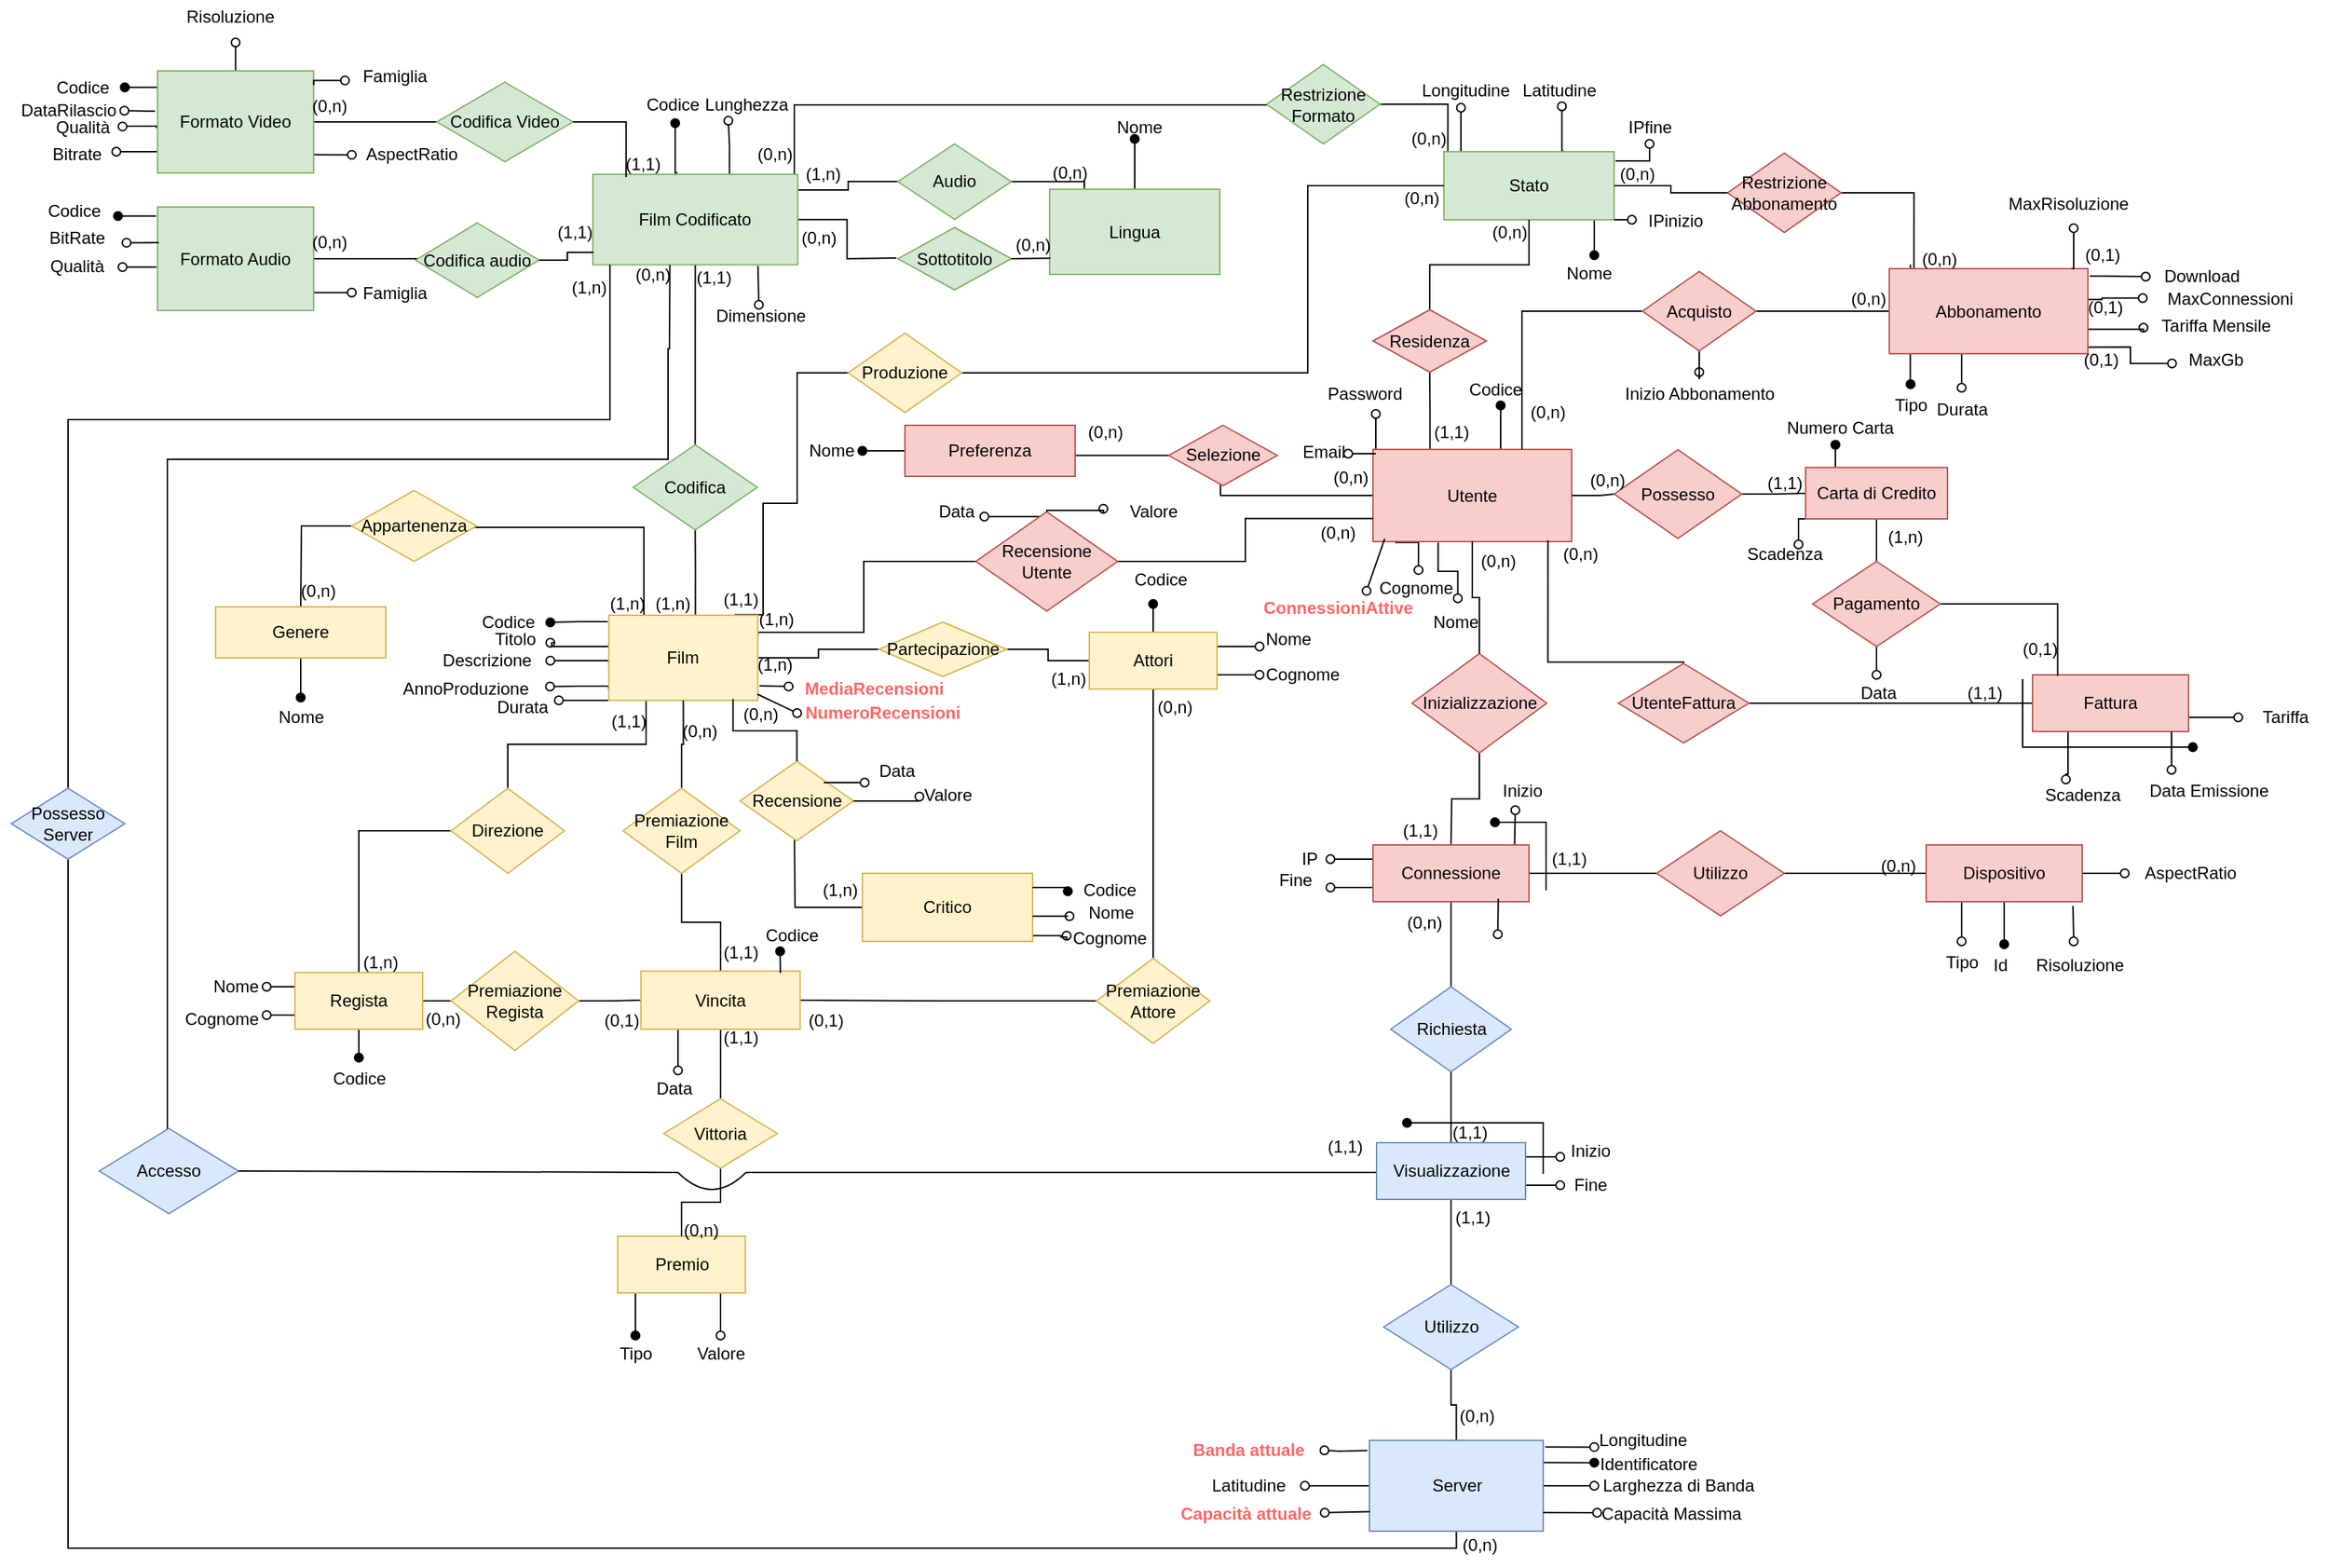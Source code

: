 <mxfile version="21.6.8" type="device">
  <diagram name="Pagina-1" id="ruED8KApXvsvsav0EOmQ">
    <mxGraphModel dx="683" dy="402" grid="1" gridSize="12" guides="1" tooltips="1" connect="1" arrows="0" fold="1" page="1" pageScale="1" pageWidth="1654" pageHeight="1169" math="0" shadow="0">
      <root>
        <mxCell id="0" />
        <mxCell id="1" parent="0" />
        <mxCell id="Hz8rqVoHaeQYQRgCHm7I-2" style="edgeStyle=orthogonalEdgeStyle;rounded=0;orthogonalLoop=1;jettySize=auto;html=1;endArrow=none;endFill=0;" parent="1" source="Hz8rqVoHaeQYQRgCHm7I-1" target="Hz8rqVoHaeQYQRgCHm7I-3" edge="1">
          <mxGeometry relative="1" as="geometry">
            <mxPoint x="630" y="503" as="targetPoint" />
          </mxGeometry>
        </mxCell>
        <mxCell id="CA8DIJyEQ-BG8HpjzGWb-2" style="edgeStyle=orthogonalEdgeStyle;rounded=0;orthogonalLoop=1;jettySize=auto;html=1;exitX=0.25;exitY=1;exitDx=0;exitDy=0;endArrow=none;endFill=0;" parent="1" source="Hz8rqVoHaeQYQRgCHm7I-1" target="CA8DIJyEQ-BG8HpjzGWb-3" edge="1">
          <mxGeometry relative="1" as="geometry">
            <mxPoint x="360" y="603" as="targetPoint" />
          </mxGeometry>
        </mxCell>
        <mxCell id="CA8DIJyEQ-BG8HpjzGWb-11" style="edgeStyle=orthogonalEdgeStyle;rounded=0;orthogonalLoop=1;jettySize=auto;html=1;endArrow=none;endFill=0;exitX=0.581;exitY=0.037;exitDx=0;exitDy=0;exitPerimeter=0;" parent="1" source="Hz8rqVoHaeQYQRgCHm7I-1" target="CA8DIJyEQ-BG8HpjzGWb-12" edge="1">
          <mxGeometry relative="1" as="geometry">
            <mxPoint x="482.5" y="413" as="targetPoint" />
          </mxGeometry>
        </mxCell>
        <mxCell id="CA8DIJyEQ-BG8HpjzGWb-32" value="" style="edgeStyle=orthogonalEdgeStyle;rounded=0;orthogonalLoop=1;jettySize=auto;html=1;endArrow=none;endFill=0;" parent="1" source="Hz8rqVoHaeQYQRgCHm7I-1" target="Hz8rqVoHaeQYQRgCHm7I-3" edge="1">
          <mxGeometry relative="1" as="geometry" />
        </mxCell>
        <mxCell id="CA8DIJyEQ-BG8HpjzGWb-40" style="edgeStyle=orthogonalEdgeStyle;rounded=0;orthogonalLoop=1;jettySize=auto;html=1;exitX=1;exitY=0.25;exitDx=0;exitDy=0;entryX=0;entryY=0.5;entryDx=0;entryDy=0;endArrow=none;endFill=0;" parent="1" source="Hz8rqVoHaeQYQRgCHm7I-1" target="CA8DIJyEQ-BG8HpjzGWb-42" edge="1">
          <mxGeometry relative="1" as="geometry">
            <mxPoint x="670" y="383" as="targetPoint" />
            <Array as="points">
              <mxPoint x="536" y="483" />
              <mxPoint x="611" y="483" />
              <mxPoint x="611" y="433" />
              <mxPoint x="690" y="433" />
            </Array>
          </mxGeometry>
        </mxCell>
        <mxCell id="X5VYXHr65bgpFRcitx1M-48" style="edgeStyle=orthogonalEdgeStyle;rounded=0;orthogonalLoop=1;jettySize=auto;html=1;endArrow=oval;endFill=0;entryX=1;entryY=0.078;entryDx=0;entryDy=0;entryPerimeter=0;" parent="1" target="X5VYXHr65bgpFRcitx1M-51" edge="1">
          <mxGeometry relative="1" as="geometry">
            <mxPoint x="391.25" y="491" as="targetPoint" />
            <mxPoint x="431.25" y="491.5" as="sourcePoint" />
            <Array as="points">
              <mxPoint x="431" y="493" />
              <mxPoint x="391" y="493" />
            </Array>
          </mxGeometry>
        </mxCell>
        <mxCell id="X5VYXHr65bgpFRcitx1M-50" style="edgeStyle=orthogonalEdgeStyle;rounded=0;orthogonalLoop=1;jettySize=auto;html=1;endArrow=oval;endFill=0;exitX=0.001;exitY=0.583;exitDx=0;exitDy=0;exitPerimeter=0;" parent="1" source="Hz8rqVoHaeQYQRgCHm7I-1" target="X5VYXHr65bgpFRcitx1M-51" edge="1">
          <mxGeometry relative="1" as="geometry">
            <mxPoint x="400" y="513" as="targetPoint" />
            <Array as="points">
              <mxPoint x="431" y="503" />
            </Array>
          </mxGeometry>
        </mxCell>
        <mxCell id="X5VYXHr65bgpFRcitx1M-60" style="edgeStyle=orthogonalEdgeStyle;rounded=0;orthogonalLoop=1;jettySize=auto;html=1;exitX=-0.008;exitY=0.075;exitDx=0;exitDy=0;exitPerimeter=0;endArrow=oval;endFill=1;" parent="1" source="Hz8rqVoHaeQYQRgCHm7I-1" target="X5VYXHr65bgpFRcitx1M-58" edge="1">
          <mxGeometry relative="1" as="geometry" />
        </mxCell>
        <mxCell id="X5VYXHr65bgpFRcitx1M-69" style="edgeStyle=orthogonalEdgeStyle;rounded=0;orthogonalLoop=1;jettySize=auto;html=1;exitX=0;exitY=1;exitDx=0;exitDy=0;endArrow=oval;endFill=0;" parent="1" source="Hz8rqVoHaeQYQRgCHm7I-1" edge="1">
          <mxGeometry relative="1" as="geometry">
            <mxPoint x="396" y="531" as="targetPoint" />
          </mxGeometry>
        </mxCell>
        <mxCell id="nLwUZ7-GpoZsQczw0JLD-102" style="edgeStyle=orthogonalEdgeStyle;rounded=0;orthogonalLoop=1;jettySize=auto;html=1;exitX=0.25;exitY=0;exitDx=0;exitDy=0;endArrow=none;endFill=0;" parent="1" source="Hz8rqVoHaeQYQRgCHm7I-1" edge="1">
          <mxGeometry relative="1" as="geometry">
            <mxPoint x="334" y="409" as="targetPoint" />
            <Array as="points">
              <mxPoint x="456" y="471" />
              <mxPoint x="456" y="409" />
            </Array>
          </mxGeometry>
        </mxCell>
        <mxCell id="h4UumLnZZLnhPc9n6Zi0-1" style="edgeStyle=orthogonalEdgeStyle;rounded=0;orthogonalLoop=1;jettySize=auto;html=1;exitX=0.844;exitY=-0.007;exitDx=0;exitDy=0;exitPerimeter=0;endArrow=none;endFill=0;" parent="1" source="Hz8rqVoHaeQYQRgCHm7I-1" edge="1">
          <mxGeometry relative="1" as="geometry">
            <mxPoint x="600" y="300" as="targetPoint" />
            <Array as="points">
              <mxPoint x="540" y="471" />
              <mxPoint x="540" y="392" />
              <mxPoint x="564" y="392" />
            </Array>
          </mxGeometry>
        </mxCell>
        <mxCell id="2fYasUAqJMg8RgUxBZTh-1" style="edgeStyle=orthogonalEdgeStyle;rounded=0;orthogonalLoop=1;jettySize=auto;html=1;exitX=-0.002;exitY=0.867;exitDx=0;exitDy=0;exitPerimeter=0;endArrow=oval;endFill=0;entryX=0.998;entryY=0.449;entryDx=0;entryDy=0;entryPerimeter=0;" parent="1" source="Hz8rqVoHaeQYQRgCHm7I-1" target="2fYasUAqJMg8RgUxBZTh-4" edge="1">
          <mxGeometry relative="1" as="geometry">
            <mxPoint x="384" y="528" as="targetPoint" />
            <Array as="points">
              <mxPoint x="431" y="521" />
              <mxPoint x="411" y="521" />
            </Array>
          </mxGeometry>
        </mxCell>
        <mxCell id="Hz8rqVoHaeQYQRgCHm7I-1" value="&lt;font style=&quot;font-size: 12px;&quot;&gt;Film&lt;/font&gt;" style="rounded=0;whiteSpace=wrap;html=1;fillColor=#fff2cc;strokeColor=#d6b656;" parent="1" vertex="1">
          <mxGeometry x="431.25" y="471" width="105" height="60" as="geometry" />
        </mxCell>
        <mxCell id="Hz8rqVoHaeQYQRgCHm7I-4" style="edgeStyle=orthogonalEdgeStyle;rounded=0;orthogonalLoop=1;jettySize=auto;html=1;endArrow=none;endFill=0;" parent="1" source="Hz8rqVoHaeQYQRgCHm7I-3" target="Hz8rqVoHaeQYQRgCHm7I-5" edge="1">
          <mxGeometry relative="1" as="geometry">
            <mxPoint x="830" y="503" as="targetPoint" />
          </mxGeometry>
        </mxCell>
        <mxCell id="Hz8rqVoHaeQYQRgCHm7I-3" value="Partecipazione" style="rhombus;whiteSpace=wrap;html=1;fillColor=#fff2cc;strokeColor=#d6b656;" parent="1" vertex="1">
          <mxGeometry x="621.75" y="475.75" width="90" height="38.5" as="geometry" />
        </mxCell>
        <mxCell id="Hz8rqVoHaeQYQRgCHm7I-69" style="edgeStyle=orthogonalEdgeStyle;rounded=0;orthogonalLoop=1;jettySize=auto;html=1;endArrow=none;endFill=0;" parent="1" source="Hz8rqVoHaeQYQRgCHm7I-5" target="Hz8rqVoHaeQYQRgCHm7I-70" edge="1">
          <mxGeometry relative="1" as="geometry">
            <mxPoint x="960" y="693" as="targetPoint" />
          </mxGeometry>
        </mxCell>
        <mxCell id="X5VYXHr65bgpFRcitx1M-84" style="edgeStyle=orthogonalEdgeStyle;rounded=0;orthogonalLoop=1;jettySize=auto;html=1;endArrow=oval;endFill=1;" parent="1" source="Hz8rqVoHaeQYQRgCHm7I-5" edge="1">
          <mxGeometry relative="1" as="geometry">
            <mxPoint x="815" y="463" as="targetPoint" />
          </mxGeometry>
        </mxCell>
        <mxCell id="X5VYXHr65bgpFRcitx1M-86" style="edgeStyle=orthogonalEdgeStyle;rounded=0;orthogonalLoop=1;jettySize=auto;html=1;endArrow=oval;endFill=0;exitX=1;exitY=0.25;exitDx=0;exitDy=0;" parent="1" source="Hz8rqVoHaeQYQRgCHm7I-5" edge="1">
          <mxGeometry relative="1" as="geometry">
            <mxPoint x="890" y="493" as="targetPoint" />
          </mxGeometry>
        </mxCell>
        <mxCell id="X5VYXHr65bgpFRcitx1M-88" style="edgeStyle=orthogonalEdgeStyle;rounded=0;orthogonalLoop=1;jettySize=auto;html=1;endArrow=oval;endFill=0;" parent="1" source="Hz8rqVoHaeQYQRgCHm7I-5" edge="1">
          <mxGeometry relative="1" as="geometry">
            <mxPoint x="890" y="513" as="targetPoint" />
            <Array as="points">
              <mxPoint x="890" y="513" />
              <mxPoint x="890" y="513" />
            </Array>
          </mxGeometry>
        </mxCell>
        <mxCell id="Hz8rqVoHaeQYQRgCHm7I-5" value="Attori" style="rounded=0;whiteSpace=wrap;html=1;fillColor=#fff2cc;strokeColor=#d6b656;" parent="1" vertex="1">
          <mxGeometry x="770" y="483" width="90" height="40" as="geometry" />
        </mxCell>
        <mxCell id="X5VYXHr65bgpFRcitx1M-78" style="edgeStyle=orthogonalEdgeStyle;rounded=0;orthogonalLoop=1;jettySize=auto;html=1;endArrow=oval;endFill=1;" parent="1" source="Hz8rqVoHaeQYQRgCHm7I-8" edge="1">
          <mxGeometry relative="1" as="geometry">
            <mxPoint x="450" y="979" as="targetPoint" />
            <Array as="points">
              <mxPoint x="450" y="969" />
              <mxPoint x="450" y="969" />
            </Array>
          </mxGeometry>
        </mxCell>
        <mxCell id="X5VYXHr65bgpFRcitx1M-80" style="edgeStyle=orthogonalEdgeStyle;rounded=0;orthogonalLoop=1;jettySize=auto;html=1;endArrow=oval;endFill=0;" parent="1" source="Hz8rqVoHaeQYQRgCHm7I-8" edge="1">
          <mxGeometry relative="1" as="geometry">
            <mxPoint x="510" y="979" as="targetPoint" />
            <Array as="points">
              <mxPoint x="510" y="979" />
              <mxPoint x="510" y="979" />
            </Array>
          </mxGeometry>
        </mxCell>
        <mxCell id="Hz8rqVoHaeQYQRgCHm7I-8" value="Premio" style="rounded=0;whiteSpace=wrap;html=1;fillColor=#fff2cc;strokeColor=#d6b656;" parent="1" vertex="1">
          <mxGeometry x="437.5" y="909" width="90" height="40" as="geometry" />
        </mxCell>
        <mxCell id="CA8DIJyEQ-BG8HpjzGWb-9" style="edgeStyle=orthogonalEdgeStyle;rounded=0;orthogonalLoop=1;jettySize=auto;html=1;entryX=0.5;entryY=1;entryDx=0;entryDy=0;endArrow=none;endFill=0;" parent="1" source="Hz8rqVoHaeQYQRgCHm7I-55" target="Hz8rqVoHaeQYQRgCHm7I-1" edge="1">
          <mxGeometry relative="1" as="geometry">
            <mxPoint x="480" y="513" as="targetPoint" />
          </mxGeometry>
        </mxCell>
        <mxCell id="La2jYohBh1R5JBpSJuED-4" style="edgeStyle=orthogonalEdgeStyle;rounded=0;orthogonalLoop=1;jettySize=auto;html=1;endArrow=none;endFill=0;" parent="1" source="Hz8rqVoHaeQYQRgCHm7I-55" target="La2jYohBh1R5JBpSJuED-1" edge="1">
          <mxGeometry relative="1" as="geometry" />
        </mxCell>
        <mxCell id="Hz8rqVoHaeQYQRgCHm7I-55" value="Premiazione Film" style="rhombus;whiteSpace=wrap;html=1;fillColor=#fff2cc;strokeColor=#d6b656;" parent="1" vertex="1">
          <mxGeometry x="441.25" y="593" width="82.5" height="60" as="geometry" />
        </mxCell>
        <mxCell id="La2jYohBh1R5JBpSJuED-2" style="edgeStyle=orthogonalEdgeStyle;rounded=0;orthogonalLoop=1;jettySize=auto;html=1;endArrow=none;endFill=0;" parent="1" source="Hz8rqVoHaeQYQRgCHm7I-70" target="La2jYohBh1R5JBpSJuED-1" edge="1">
          <mxGeometry relative="1" as="geometry" />
        </mxCell>
        <mxCell id="Hz8rqVoHaeQYQRgCHm7I-70" value="Premiazione Attore" style="rhombus;whiteSpace=wrap;html=1;fillColor=#fff2cc;strokeColor=#d6b656;" parent="1" vertex="1">
          <mxGeometry x="775" y="713" width="80" height="60" as="geometry" />
        </mxCell>
        <mxCell id="CA8DIJyEQ-BG8HpjzGWb-4" style="edgeStyle=orthogonalEdgeStyle;rounded=0;orthogonalLoop=1;jettySize=auto;html=1;endArrow=none;endFill=0;" parent="1" source="CA8DIJyEQ-BG8HpjzGWb-3" target="CA8DIJyEQ-BG8HpjzGWb-5" edge="1">
          <mxGeometry relative="1" as="geometry">
            <mxPoint x="360" y="703" as="targetPoint" />
          </mxGeometry>
        </mxCell>
        <mxCell id="CA8DIJyEQ-BG8HpjzGWb-3" value="Direzione" style="rhombus;whiteSpace=wrap;html=1;fillColor=#fff2cc;strokeColor=#d6b656;" parent="1" vertex="1">
          <mxGeometry x="320" y="593" width="80" height="60" as="geometry" />
        </mxCell>
        <mxCell id="CA8DIJyEQ-BG8HpjzGWb-6" style="edgeStyle=orthogonalEdgeStyle;rounded=0;orthogonalLoop=1;jettySize=auto;html=1;endArrow=none;endFill=0;" parent="1" source="CA8DIJyEQ-BG8HpjzGWb-5" target="CA8DIJyEQ-BG8HpjzGWb-7" edge="1">
          <mxGeometry relative="1" as="geometry">
            <mxPoint x="360" y="743" as="targetPoint" />
          </mxGeometry>
        </mxCell>
        <mxCell id="X5VYXHr65bgpFRcitx1M-82" style="edgeStyle=orthogonalEdgeStyle;rounded=0;orthogonalLoop=1;jettySize=auto;html=1;endArrow=oval;endFill=1;" parent="1" source="CA8DIJyEQ-BG8HpjzGWb-5" edge="1">
          <mxGeometry relative="1" as="geometry">
            <mxPoint x="255" y="783" as="targetPoint" />
          </mxGeometry>
        </mxCell>
        <mxCell id="X5VYXHr65bgpFRcitx1M-91" style="edgeStyle=orthogonalEdgeStyle;rounded=0;orthogonalLoop=1;jettySize=auto;html=1;endArrow=oval;endFill=0;exitX=0;exitY=0.75;exitDx=0;exitDy=0;" parent="1" source="CA8DIJyEQ-BG8HpjzGWb-5" edge="1">
          <mxGeometry relative="1" as="geometry">
            <mxPoint x="190" y="753" as="targetPoint" />
            <Array as="points" />
          </mxGeometry>
        </mxCell>
        <mxCell id="X5VYXHr65bgpFRcitx1M-92" style="edgeStyle=orthogonalEdgeStyle;rounded=0;orthogonalLoop=1;jettySize=auto;html=1;exitX=0;exitY=0.25;exitDx=0;exitDy=0;endArrow=oval;endFill=0;" parent="1" source="CA8DIJyEQ-BG8HpjzGWb-5" edge="1">
          <mxGeometry relative="1" as="geometry">
            <mxPoint x="190" y="733" as="targetPoint" />
            <Array as="points">
              <mxPoint x="190" y="733" />
              <mxPoint x="190" y="733" />
            </Array>
          </mxGeometry>
        </mxCell>
        <mxCell id="CA8DIJyEQ-BG8HpjzGWb-5" value="Regista" style="rounded=0;whiteSpace=wrap;html=1;fillColor=#fff2cc;strokeColor=#d6b656;" parent="1" vertex="1">
          <mxGeometry x="210" y="723" width="90" height="40" as="geometry" />
        </mxCell>
        <mxCell id="La2jYohBh1R5JBpSJuED-3" style="edgeStyle=orthogonalEdgeStyle;rounded=0;orthogonalLoop=1;jettySize=auto;html=1;entryX=0;entryY=0.5;entryDx=0;entryDy=0;endArrow=none;endFill=0;" parent="1" source="CA8DIJyEQ-BG8HpjzGWb-7" target="La2jYohBh1R5JBpSJuED-1" edge="1">
          <mxGeometry relative="1" as="geometry" />
        </mxCell>
        <mxCell id="CA8DIJyEQ-BG8HpjzGWb-7" value="Premiazione Regista" style="rhombus;whiteSpace=wrap;html=1;fillColor=#fff2cc;strokeColor=#d6b656;" parent="1" vertex="1">
          <mxGeometry x="320" y="708" width="90" height="70" as="geometry" />
        </mxCell>
        <mxCell id="CA8DIJyEQ-BG8HpjzGWb-13" style="edgeStyle=orthogonalEdgeStyle;rounded=0;orthogonalLoop=1;jettySize=auto;html=1;endArrow=none;endFill=0;" parent="1" source="CA8DIJyEQ-BG8HpjzGWb-12" target="CA8DIJyEQ-BG8HpjzGWb-14" edge="1">
          <mxGeometry relative="1" as="geometry">
            <mxPoint x="483.75" y="303" as="targetPoint" />
          </mxGeometry>
        </mxCell>
        <mxCell id="CA8DIJyEQ-BG8HpjzGWb-12" value="Codifica" style="rhombus;whiteSpace=wrap;html=1;fillColor=#d5e8d4;strokeColor=#82b366;" parent="1" vertex="1">
          <mxGeometry x="448.44" y="350.75" width="87.5" height="60" as="geometry" />
        </mxCell>
        <mxCell id="nLwUZ7-GpoZsQczw0JLD-43" style="edgeStyle=orthogonalEdgeStyle;rounded=0;orthogonalLoop=1;jettySize=auto;html=1;endArrow=oval;endFill=1;exitX=0.413;exitY=-0.018;exitDx=0;exitDy=0;exitPerimeter=0;entryX=0.538;entryY=1.056;entryDx=0;entryDy=0;entryPerimeter=0;" parent="1" source="CA8DIJyEQ-BG8HpjzGWb-14" target="nLwUZ7-GpoZsQczw0JLD-44" edge="1">
          <mxGeometry relative="1" as="geometry">
            <mxPoint x="492.19" y="123" as="targetPoint" />
          </mxGeometry>
        </mxCell>
        <mxCell id="nLwUZ7-GpoZsQczw0JLD-45" style="edgeStyle=orthogonalEdgeStyle;rounded=0;orthogonalLoop=1;jettySize=auto;html=1;exitX=0.667;exitY=0.034;exitDx=0;exitDy=0;exitPerimeter=0;endArrow=oval;endFill=0;entryX=0.357;entryY=0.986;entryDx=0;entryDy=0;entryPerimeter=0;" parent="1" source="CA8DIJyEQ-BG8HpjzGWb-14" target="nLwUZ7-GpoZsQczw0JLD-46" edge="1">
          <mxGeometry relative="1" as="geometry">
            <mxPoint x="538" y="123" as="targetPoint" />
          </mxGeometry>
        </mxCell>
        <mxCell id="nLwUZ7-GpoZsQczw0JLD-47" style="edgeStyle=orthogonalEdgeStyle;rounded=0;orthogonalLoop=1;jettySize=auto;html=1;exitX=0.806;exitY=1.014;exitDx=0;exitDy=0;exitPerimeter=0;endArrow=oval;endFill=0;" parent="1" source="CA8DIJyEQ-BG8HpjzGWb-14" edge="1">
          <mxGeometry relative="1" as="geometry">
            <mxPoint x="537" y="252" as="targetPoint" />
          </mxGeometry>
        </mxCell>
        <mxCell id="nLwUZ7-GpoZsQczw0JLD-50" style="edgeStyle=orthogonalEdgeStyle;rounded=0;orthogonalLoop=1;jettySize=auto;html=1;endArrow=none;endFill=0;" parent="1" source="CA8DIJyEQ-BG8HpjzGWb-14" target="nLwUZ7-GpoZsQczw0JLD-51" edge="1">
          <mxGeometry relative="1" as="geometry">
            <mxPoint x="622" y="171.0" as="targetPoint" />
            <Array as="points">
              <mxPoint x="600" y="171" />
              <mxPoint x="600" y="165" />
            </Array>
          </mxGeometry>
        </mxCell>
        <mxCell id="nLwUZ7-GpoZsQczw0JLD-52" style="edgeStyle=orthogonalEdgeStyle;rounded=0;orthogonalLoop=1;jettySize=auto;html=1;endArrow=none;endFill=0;" parent="1" source="CA8DIJyEQ-BG8HpjzGWb-14" edge="1">
          <mxGeometry relative="1" as="geometry">
            <mxPoint x="634" y="219" as="targetPoint" />
          </mxGeometry>
        </mxCell>
        <mxCell id="nLwUZ7-GpoZsQczw0JLD-135" style="edgeStyle=orthogonalEdgeStyle;rounded=0;orthogonalLoop=1;jettySize=auto;html=1;exitX=0.893;exitY=0;exitDx=0;exitDy=0;exitPerimeter=0;endArrow=none;endFill=0;" parent="1" source="CA8DIJyEQ-BG8HpjzGWb-14" edge="1">
          <mxGeometry relative="1" as="geometry">
            <mxPoint x="898" y="111" as="targetPoint" />
            <Array as="points">
              <mxPoint x="562" y="160" />
              <mxPoint x="562" y="111" />
            </Array>
          </mxGeometry>
        </mxCell>
        <mxCell id="CA8DIJyEQ-BG8HpjzGWb-14" value="Film Codificato" style="rounded=0;whiteSpace=wrap;html=1;fillColor=#d5e8d4;strokeColor=#82b366;" parent="1" vertex="1">
          <mxGeometry x="420" y="160" width="144.38" height="63.75" as="geometry" />
        </mxCell>
        <mxCell id="nLwUZ7-GpoZsQczw0JLD-4" style="edgeStyle=orthogonalEdgeStyle;rounded=0;orthogonalLoop=1;jettySize=auto;html=1;endArrow=none;endFill=0;" parent="1" source="CA8DIJyEQ-BG8HpjzGWb-15" edge="1">
          <mxGeometry relative="1" as="geometry">
            <mxPoint x="298" y="219.5" as="targetPoint" />
          </mxGeometry>
        </mxCell>
        <mxCell id="nLwUZ7-GpoZsQczw0JLD-26" style="edgeStyle=orthogonalEdgeStyle;rounded=0;orthogonalLoop=1;jettySize=auto;html=1;exitX=-0.01;exitY=0.088;exitDx=0;exitDy=0;exitPerimeter=0;entryX=1.02;entryY=0.598;entryDx=0;entryDy=0;entryPerimeter=0;endArrow=oval;endFill=1;" parent="1" source="CA8DIJyEQ-BG8HpjzGWb-15" target="nLwUZ7-GpoZsQczw0JLD-27" edge="1">
          <mxGeometry relative="1" as="geometry">
            <mxPoint x="94" y="189" as="targetPoint" />
          </mxGeometry>
        </mxCell>
        <mxCell id="nLwUZ7-GpoZsQczw0JLD-40" style="edgeStyle=orthogonalEdgeStyle;rounded=0;orthogonalLoop=1;jettySize=auto;html=1;exitX=0.987;exitY=0.827;exitDx=0;exitDy=0;exitPerimeter=0;endArrow=oval;endFill=0;" parent="1" source="CA8DIJyEQ-BG8HpjzGWb-15" edge="1">
          <mxGeometry relative="1" as="geometry">
            <mxPoint x="250" y="243" as="targetPoint" />
          </mxGeometry>
        </mxCell>
        <mxCell id="CA8DIJyEQ-BG8HpjzGWb-15" value="Formato Audio" style="rounded=0;whiteSpace=wrap;html=1;fillColor=#d5e8d4;strokeColor=#82b366;" parent="1" vertex="1">
          <mxGeometry x="113.12" y="183" width="110" height="73" as="geometry" />
        </mxCell>
        <mxCell id="nLwUZ7-GpoZsQczw0JLD-1" style="edgeStyle=orthogonalEdgeStyle;rounded=0;orthogonalLoop=1;jettySize=auto;html=1;endArrow=none;endFill=0;" parent="1" source="CA8DIJyEQ-BG8HpjzGWb-22" edge="1">
          <mxGeometry relative="1" as="geometry">
            <mxPoint x="310" y="123" as="targetPoint" />
          </mxGeometry>
        </mxCell>
        <mxCell id="nLwUZ7-GpoZsQczw0JLD-13" value="" style="edgeStyle=orthogonalEdgeStyle;rounded=0;orthogonalLoop=1;jettySize=auto;html=1;exitX=-0.004;exitY=0.161;exitDx=0;exitDy=0;exitPerimeter=0;endArrow=oval;endFill=1;" parent="1" source="CA8DIJyEQ-BG8HpjzGWb-22" target="nLwUZ7-GpoZsQczw0JLD-12" edge="1">
          <mxGeometry relative="1" as="geometry">
            <mxPoint x="106" y="99" as="sourcePoint" />
            <Array as="points">
              <mxPoint x="106" y="99" />
              <mxPoint x="106" y="99" />
            </Array>
          </mxGeometry>
        </mxCell>
        <mxCell id="nLwUZ7-GpoZsQczw0JLD-14" style="edgeStyle=orthogonalEdgeStyle;rounded=0;orthogonalLoop=1;jettySize=auto;html=1;entryX=0.973;entryY=0.488;entryDx=0;entryDy=0;entryPerimeter=0;exitX=-0.007;exitY=0.561;exitDx=0;exitDy=0;exitPerimeter=0;endArrow=oval;endFill=0;" parent="1" source="CA8DIJyEQ-BG8HpjzGWb-22" target="nLwUZ7-GpoZsQczw0JLD-16" edge="1">
          <mxGeometry relative="1" as="geometry">
            <mxPoint x="94" y="123" as="targetPoint" />
            <Array as="points">
              <mxPoint x="112" y="126" />
              <mxPoint x="94" y="126" />
            </Array>
          </mxGeometry>
        </mxCell>
        <mxCell id="nLwUZ7-GpoZsQczw0JLD-17" style="edgeStyle=orthogonalEdgeStyle;rounded=0;orthogonalLoop=1;jettySize=auto;html=1;entryX=1.044;entryY=0.504;entryDx=0;entryDy=0;entryPerimeter=0;exitX=-0.017;exitY=0.394;exitDx=0;exitDy=0;exitPerimeter=0;endArrow=oval;endFill=0;" parent="1" source="CA8DIJyEQ-BG8HpjzGWb-22" edge="1">
          <mxGeometry relative="1" as="geometry">
            <mxPoint x="89.696" y="115.096" as="targetPoint" />
            <Array as="points">
              <mxPoint x="107" y="115" />
            </Array>
          </mxGeometry>
        </mxCell>
        <mxCell id="nLwUZ7-GpoZsQczw0JLD-21" style="edgeStyle=orthogonalEdgeStyle;rounded=0;orthogonalLoop=1;jettySize=auto;html=1;exitX=0.997;exitY=0.822;exitDx=0;exitDy=0;exitPerimeter=0;endArrow=oval;endFill=0;" parent="1" source="CA8DIJyEQ-BG8HpjzGWb-22" edge="1">
          <mxGeometry relative="1" as="geometry">
            <mxPoint x="250" y="147" as="targetPoint" />
          </mxGeometry>
        </mxCell>
        <mxCell id="1RV6FaYA8MGQ1uC4E3W5-2" style="edgeStyle=orthogonalEdgeStyle;rounded=0;orthogonalLoop=1;jettySize=auto;html=1;endArrow=oval;endFill=0;" parent="1" source="CA8DIJyEQ-BG8HpjzGWb-22" edge="1">
          <mxGeometry relative="1" as="geometry">
            <mxPoint x="168.12" y="67" as="targetPoint" />
          </mxGeometry>
        </mxCell>
        <mxCell id="a854-WspByhzPtaYvcBd-5" style="edgeStyle=orthogonalEdgeStyle;rounded=0;orthogonalLoop=1;jettySize=auto;html=1;exitX=-0.001;exitY=0.792;exitDx=0;exitDy=0;exitPerimeter=0;endArrow=oval;endFill=0;" parent="1" source="CA8DIJyEQ-BG8HpjzGWb-22" edge="1">
          <mxGeometry relative="1" as="geometry">
            <mxPoint x="84" y="144" as="targetPoint" />
          </mxGeometry>
        </mxCell>
        <mxCell id="CA8DIJyEQ-BG8HpjzGWb-22" value="Formato Video" style="rounded=0;whiteSpace=wrap;html=1;fillColor=#d5e8d4;strokeColor=#82b366;" parent="1" vertex="1">
          <mxGeometry x="113.12" y="87" width="110" height="72" as="geometry" />
        </mxCell>
        <mxCell id="CA8DIJyEQ-BG8HpjzGWb-48" style="edgeStyle=orthogonalEdgeStyle;rounded=0;orthogonalLoop=1;jettySize=auto;html=1;endArrow=none;endFill=0;" parent="1" source="CA8DIJyEQ-BG8HpjzGWb-37" target="CA8DIJyEQ-BG8HpjzGWb-49" edge="1">
          <mxGeometry relative="1" as="geometry">
            <mxPoint x="1160" y="398" as="targetPoint" />
          </mxGeometry>
        </mxCell>
        <mxCell id="X5VYXHr65bgpFRcitx1M-98" style="edgeStyle=orthogonalEdgeStyle;rounded=0;orthogonalLoop=1;jettySize=auto;html=1;exitX=0.658;exitY=0.013;exitDx=0;exitDy=0;exitPerimeter=0;endArrow=oval;endFill=1;" parent="1" source="CA8DIJyEQ-BG8HpjzGWb-37" edge="1">
          <mxGeometry relative="1" as="geometry">
            <mxPoint x="1060" y="323" as="targetPoint" />
            <Array as="points">
              <mxPoint x="1060" y="354" />
              <mxPoint x="1060" y="323" />
            </Array>
          </mxGeometry>
        </mxCell>
        <mxCell id="TzTqIZtNaXJvueZtooWY-65" style="edgeStyle=orthogonalEdgeStyle;rounded=0;orthogonalLoop=1;jettySize=auto;html=1;entryX=0.5;entryY=0;entryDx=0;entryDy=0;endArrow=none;endFill=0;" parent="1" source="CA8DIJyEQ-BG8HpjzGWb-51" target="CA8DIJyEQ-BG8HpjzGWb-57" edge="1">
          <mxGeometry relative="1" as="geometry">
            <mxPoint x="1280" y="533" as="targetPoint" />
          </mxGeometry>
        </mxCell>
        <mxCell id="nLwUZ7-GpoZsQczw0JLD-162" style="edgeStyle=orthogonalEdgeStyle;rounded=0;orthogonalLoop=1;jettySize=auto;html=1;" parent="1" source="CA8DIJyEQ-BG8HpjzGWb-37" edge="1">
          <mxGeometry relative="1" as="geometry">
            <mxPoint x="862" y="349" as="targetPoint" />
          </mxGeometry>
        </mxCell>
        <mxCell id="CHpEICkRL-nOFaAy0Jc8-3" style="edgeStyle=orthogonalEdgeStyle;rounded=0;orthogonalLoop=1;jettySize=auto;html=1;endArrow=oval;endFill=0;exitX=0;exitY=0;exitDx=0;exitDy=0;" parent="1" source="CA8DIJyEQ-BG8HpjzGWb-37" edge="1">
          <mxGeometry relative="1" as="geometry">
            <mxPoint x="984" y="353" as="sourcePoint" />
            <mxPoint x="972" y="329" as="targetPoint" />
          </mxGeometry>
        </mxCell>
        <mxCell id="CHpEICkRL-nOFaAy0Jc8-6" style="edgeStyle=orthogonalEdgeStyle;rounded=0;orthogonalLoop=1;jettySize=auto;html=1;entryX=0.526;entryY=0.069;entryDx=0;entryDy=0;entryPerimeter=0;exitX=0.111;exitY=1.009;exitDx=0;exitDy=0;exitPerimeter=0;endArrow=oval;endFill=0;" parent="1" source="CA8DIJyEQ-BG8HpjzGWb-37" target="X5VYXHr65bgpFRcitx1M-107" edge="1">
          <mxGeometry relative="1" as="geometry" />
        </mxCell>
        <mxCell id="bv49dqIHhwxNIkvWS3FY-11" style="edgeStyle=orthogonalEdgeStyle;rounded=0;orthogonalLoop=1;jettySize=auto;html=1;exitX=0.287;exitY=0.044;exitDx=0;exitDy=0;exitPerimeter=0;endArrow=none;endFill=0;" parent="1" source="CA8DIJyEQ-BG8HpjzGWb-37" edge="1">
          <mxGeometry relative="1" as="geometry">
            <mxPoint x="1010" y="300" as="targetPoint" />
          </mxGeometry>
        </mxCell>
        <mxCell id="CA8DIJyEQ-BG8HpjzGWb-37" value="Utente" style="rounded=0;whiteSpace=wrap;html=1;fillColor=#f8cecc;strokeColor=#b85450;" parent="1" vertex="1">
          <mxGeometry x="970" y="354" width="140" height="65" as="geometry" />
        </mxCell>
        <mxCell id="CA8DIJyEQ-BG8HpjzGWb-43" style="edgeStyle=orthogonalEdgeStyle;rounded=0;orthogonalLoop=1;jettySize=auto;html=1;endArrow=none;endFill=0;entryX=0;entryY=0.75;entryDx=0;entryDy=0;" parent="1" source="CA8DIJyEQ-BG8HpjzGWb-42" target="CA8DIJyEQ-BG8HpjzGWb-37" edge="1">
          <mxGeometry relative="1" as="geometry" />
        </mxCell>
        <mxCell id="Thu5VVuTW2hiQ9AMxA9K-6" style="edgeStyle=orthogonalEdgeStyle;rounded=0;orthogonalLoop=1;jettySize=auto;html=1;exitX=0.454;exitY=0.049;exitDx=0;exitDy=0;exitPerimeter=0;endArrow=oval;endFill=0;" parent="1" source="CA8DIJyEQ-BG8HpjzGWb-42" edge="1">
          <mxGeometry relative="1" as="geometry">
            <mxPoint x="696" y="401" as="targetPoint" />
          </mxGeometry>
        </mxCell>
        <mxCell id="CA8DIJyEQ-BG8HpjzGWb-42" value="Recensione Utente" style="rhombus;whiteSpace=wrap;html=1;fillColor=#f8cecc;strokeColor=#b85450;" parent="1" vertex="1">
          <mxGeometry x="690" y="398" width="100" height="70" as="geometry" />
        </mxCell>
        <mxCell id="CA8DIJyEQ-BG8HpjzGWb-45" style="edgeStyle=orthogonalEdgeStyle;rounded=0;orthogonalLoop=1;jettySize=auto;html=1;endArrow=none;endFill=0;" parent="1" source="CA8DIJyEQ-BG8HpjzGWb-44" target="CA8DIJyEQ-BG8HpjzGWb-46" edge="1">
          <mxGeometry relative="1" as="geometry">
            <mxPoint x="1280" y="313" as="targetPoint" />
          </mxGeometry>
        </mxCell>
        <mxCell id="TzTqIZtNaXJvueZtooWY-18" style="edgeStyle=orthogonalEdgeStyle;rounded=0;orthogonalLoop=1;jettySize=auto;html=1;endArrow=oval;endFill=0;exitX=1.009;exitY=0.087;exitDx=0;exitDy=0;exitPerimeter=0;entryX=0.01;entryY=0.52;entryDx=0;entryDy=0;entryPerimeter=0;" parent="1" source="CA8DIJyEQ-BG8HpjzGWb-44" target="TzTqIZtNaXJvueZtooWY-19" edge="1">
          <mxGeometry relative="1" as="geometry">
            <mxPoint x="1484" y="256.5" as="targetPoint" />
            <Array as="points">
              <mxPoint x="1484" y="231.5" />
              <mxPoint x="1515" y="232.5" />
            </Array>
          </mxGeometry>
        </mxCell>
        <mxCell id="TzTqIZtNaXJvueZtooWY-21" style="edgeStyle=orthogonalEdgeStyle;rounded=0;orthogonalLoop=1;jettySize=auto;html=1;endArrow=oval;endFill=0;entryX=-0.011;entryY=0.48;entryDx=0;entryDy=0;entryPerimeter=0;" parent="1" target="TzTqIZtNaXJvueZtooWY-22" edge="1">
          <mxGeometry relative="1" as="geometry">
            <mxPoint x="1564" y="246.25" as="targetPoint" />
            <mxPoint x="1474" y="248.25" as="sourcePoint" />
            <Array as="points">
              <mxPoint x="1484" y="248.5" />
            </Array>
          </mxGeometry>
        </mxCell>
        <mxCell id="TzTqIZtNaXJvueZtooWY-26" style="edgeStyle=orthogonalEdgeStyle;rounded=0;orthogonalLoop=1;jettySize=auto;html=1;exitX=1.004;exitY=0.922;exitDx=0;exitDy=0;exitPerimeter=0;endArrow=oval;endFill=0;entryX=-0.011;entryY=0.6;entryDx=0;entryDy=0;entryPerimeter=0;" parent="1" source="CA8DIJyEQ-BG8HpjzGWb-44" target="TzTqIZtNaXJvueZtooWY-27" edge="1">
          <mxGeometry relative="1" as="geometry">
            <mxPoint x="1444" y="216.5" as="targetPoint" />
          </mxGeometry>
        </mxCell>
        <mxCell id="TzTqIZtNaXJvueZtooWY-38" style="edgeStyle=orthogonalEdgeStyle;rounded=0;orthogonalLoop=1;jettySize=auto;html=1;exitX=0.106;exitY=-0.047;exitDx=0;exitDy=0;exitPerimeter=0;endArrow=oval;endFill=1;" parent="1" source="CA8DIJyEQ-BG8HpjzGWb-44" target="TzTqIZtNaXJvueZtooWY-14" edge="1">
          <mxGeometry relative="1" as="geometry" />
        </mxCell>
        <mxCell id="TzTqIZtNaXJvueZtooWY-40" style="edgeStyle=orthogonalEdgeStyle;rounded=0;orthogonalLoop=1;jettySize=auto;html=1;endArrow=oval;endFill=0;" parent="1" target="TzTqIZtNaXJvueZtooWY-41" edge="1">
          <mxGeometry relative="1" as="geometry">
            <mxPoint x="1433.75" y="206.5" as="targetPoint" />
            <mxPoint x="1433.75" y="226.5" as="sourcePoint" />
          </mxGeometry>
        </mxCell>
        <mxCell id="TzTqIZtNaXJvueZtooWY-45" style="edgeStyle=orthogonalEdgeStyle;rounded=0;orthogonalLoop=1;jettySize=auto;html=1;exitX=0.991;exitY=0.713;exitDx=0;exitDy=0;exitPerimeter=0;endArrow=oval;endFill=0;entryX=-0.008;entryY=0.553;entryDx=0;entryDy=0;entryPerimeter=0;" parent="1" source="CA8DIJyEQ-BG8HpjzGWb-44" target="TzTqIZtNaXJvueZtooWY-47" edge="1">
          <mxGeometry relative="1" as="geometry">
            <mxPoint x="1514" y="276.5" as="targetPoint" />
            <Array as="points">
              <mxPoint x="1513" y="269.5" />
            </Array>
          </mxGeometry>
        </mxCell>
        <mxCell id="nLwUZ7-GpoZsQczw0JLD-174" style="edgeStyle=orthogonalEdgeStyle;rounded=0;orthogonalLoop=1;jettySize=auto;html=1;exitX=0.124;exitY=0.015;exitDx=0;exitDy=0;exitPerimeter=0;entryX=1;entryY=0.5;entryDx=0;entryDy=0;endArrow=none;endFill=0;" parent="1" source="CA8DIJyEQ-BG8HpjzGWb-44" target="nLwUZ7-GpoZsQczw0JLD-175" edge="1">
          <mxGeometry relative="1" as="geometry">
            <mxPoint x="1306" y="169" as="targetPoint" />
            <mxPoint x="1354" y="193" as="sourcePoint" />
          </mxGeometry>
        </mxCell>
        <mxCell id="CA8DIJyEQ-BG8HpjzGWb-44" value="Abbonamento" style="rounded=0;whiteSpace=wrap;html=1;fillColor=#f8cecc;strokeColor=#b85450;" parent="1" vertex="1">
          <mxGeometry x="1334" y="226.5" width="140" height="60" as="geometry" />
        </mxCell>
        <mxCell id="CA8DIJyEQ-BG8HpjzGWb-47" style="edgeStyle=orthogonalEdgeStyle;rounded=0;orthogonalLoop=1;jettySize=auto;html=1;entryX=0.75;entryY=0;entryDx=0;entryDy=0;endArrow=none;endFill=0;" parent="1" source="CA8DIJyEQ-BG8HpjzGWb-46" target="CA8DIJyEQ-BG8HpjzGWb-37" edge="1">
          <mxGeometry relative="1" as="geometry" />
        </mxCell>
        <mxCell id="TzTqIZtNaXJvueZtooWY-61" style="edgeStyle=orthogonalEdgeStyle;rounded=0;orthogonalLoop=1;jettySize=auto;html=1;endArrow=oval;endFill=0;" parent="1" source="CA8DIJyEQ-BG8HpjzGWb-46" target="TzTqIZtNaXJvueZtooWY-62" edge="1">
          <mxGeometry relative="1" as="geometry">
            <mxPoint x="1280" y="253" as="targetPoint" />
          </mxGeometry>
        </mxCell>
        <mxCell id="CA8DIJyEQ-BG8HpjzGWb-46" value="Acquisto" style="rhombus;whiteSpace=wrap;html=1;fillColor=#f8cecc;strokeColor=#b85450;" parent="1" vertex="1">
          <mxGeometry x="1160" y="228.5" width="80" height="56" as="geometry" />
        </mxCell>
        <mxCell id="CA8DIJyEQ-BG8HpjzGWb-50" style="edgeStyle=orthogonalEdgeStyle;rounded=0;orthogonalLoop=1;jettySize=auto;html=1;endArrow=none;endFill=0;" parent="1" source="CA8DIJyEQ-BG8HpjzGWb-49" target="CA8DIJyEQ-BG8HpjzGWb-51" edge="1">
          <mxGeometry relative="1" as="geometry">
            <mxPoint x="1280" y="398" as="targetPoint" />
          </mxGeometry>
        </mxCell>
        <mxCell id="CA8DIJyEQ-BG8HpjzGWb-49" value="Possesso" style="rhombus;whiteSpace=wrap;html=1;fillColor=#f8cecc;strokeColor=#b85450;" parent="1" vertex="1">
          <mxGeometry x="1140" y="354.25" width="90" height="62.5" as="geometry" />
        </mxCell>
        <mxCell id="twbjdaluW3R16mWwh6AZ-12" style="edgeStyle=orthogonalEdgeStyle;rounded=0;orthogonalLoop=1;jettySize=auto;html=1;exitX=0.195;exitY=0.172;exitDx=0;exitDy=0;exitPerimeter=0;endArrow=oval;endFill=1;" parent="1" source="CA8DIJyEQ-BG8HpjzGWb-51" target="twbjdaluW3R16mWwh6AZ-10" edge="1">
          <mxGeometry relative="1" as="geometry">
            <mxPoint x="1294" y="361" as="sourcePoint" />
            <Array as="points">
              <mxPoint x="1296" y="373" />
            </Array>
          </mxGeometry>
        </mxCell>
        <mxCell id="twbjdaluW3R16mWwh6AZ-13" style="edgeStyle=orthogonalEdgeStyle;rounded=0;orthogonalLoop=1;jettySize=auto;html=1;endArrow=oval;endFill=0;entryX=0.619;entryY=0.208;entryDx=0;entryDy=0;entryPerimeter=0;exitX=0;exitY=1;exitDx=0;exitDy=0;" parent="1" source="CA8DIJyEQ-BG8HpjzGWb-51" target="twbjdaluW3R16mWwh6AZ-14" edge="1">
          <mxGeometry relative="1" as="geometry">
            <mxPoint x="1411" y="370.67" as="targetPoint" />
            <mxPoint x="1375" y="370.67" as="sourcePoint" />
          </mxGeometry>
        </mxCell>
        <mxCell id="CA8DIJyEQ-BG8HpjzGWb-51" value="Carta di Credito" style="rounded=0;whiteSpace=wrap;html=1;fillColor=#f8cecc;strokeColor=#b85450;" parent="1" vertex="1">
          <mxGeometry x="1275" y="366.75" width="100" height="36.25" as="geometry" />
        </mxCell>
        <mxCell id="TzTqIZtNaXJvueZtooWY-55" style="edgeStyle=orthogonalEdgeStyle;rounded=0;orthogonalLoop=1;jettySize=auto;html=1;endArrow=oval;endFill=0;" parent="1" source="CA8DIJyEQ-BG8HpjzGWb-55" edge="1">
          <mxGeometry relative="1" as="geometry">
            <mxPoint x="1580" y="543" as="targetPoint" />
            <Array as="points">
              <mxPoint x="1570" y="543" />
              <mxPoint x="1570" y="543" />
            </Array>
          </mxGeometry>
        </mxCell>
        <mxCell id="TzTqIZtNaXJvueZtooWY-66" style="edgeStyle=orthogonalEdgeStyle;rounded=0;orthogonalLoop=1;jettySize=auto;html=1;endArrow=oval;endFill=0;entryX=0.363;entryY=0.033;entryDx=0;entryDy=0;entryPerimeter=0;" parent="1" source="CA8DIJyEQ-BG8HpjzGWb-55" target="TzTqIZtNaXJvueZtooWY-67" edge="1">
          <mxGeometry relative="1" as="geometry">
            <mxPoint x="1490" y="583" as="targetPoint" />
            <Array as="points">
              <mxPoint x="1460" y="583" />
              <mxPoint x="1459" y="583" />
            </Array>
          </mxGeometry>
        </mxCell>
        <mxCell id="twbjdaluW3R16mWwh6AZ-1" style="edgeStyle=orthogonalEdgeStyle;rounded=0;orthogonalLoop=1;jettySize=auto;html=1;endArrow=none;endFill=0;" parent="1" source="CA8DIJyEQ-BG8HpjzGWb-55" edge="1">
          <mxGeometry relative="1" as="geometry">
            <mxPoint x="1234" y="533" as="targetPoint" />
          </mxGeometry>
        </mxCell>
        <mxCell id="CA8DIJyEQ-BG8HpjzGWb-55" value="Fattura" style="rounded=0;whiteSpace=wrap;html=1;fillColor=#f8cecc;strokeColor=#b85450;" parent="1" vertex="1">
          <mxGeometry x="1435" y="513" width="110" height="40" as="geometry" />
        </mxCell>
        <mxCell id="CA8DIJyEQ-BG8HpjzGWb-58" style="edgeStyle=orthogonalEdgeStyle;rounded=0;orthogonalLoop=1;jettySize=auto;html=1;endArrow=none;endFill=0;entryX=0.161;entryY=0.018;entryDx=0;entryDy=0;entryPerimeter=0;" parent="1" source="CA8DIJyEQ-BG8HpjzGWb-57" target="CA8DIJyEQ-BG8HpjzGWb-55" edge="1">
          <mxGeometry relative="1" as="geometry" />
        </mxCell>
        <mxCell id="CHpEICkRL-nOFaAy0Jc8-8" style="edgeStyle=orthogonalEdgeStyle;rounded=0;orthogonalLoop=1;jettySize=auto;html=1;entryX=0.471;entryY=0.069;entryDx=0;entryDy=0;entryPerimeter=0;endArrow=oval;endFill=0;" parent="1" source="CA8DIJyEQ-BG8HpjzGWb-57" target="TzTqIZtNaXJvueZtooWY-60" edge="1">
          <mxGeometry relative="1" as="geometry" />
        </mxCell>
        <mxCell id="CA8DIJyEQ-BG8HpjzGWb-57" value="Pagamento" style="rhombus;whiteSpace=wrap;html=1;fillColor=#f8cecc;strokeColor=#b85450;" parent="1" vertex="1">
          <mxGeometry x="1280" y="433" width="90" height="60" as="geometry" />
        </mxCell>
        <mxCell id="CA8DIJyEQ-BG8HpjzGWb-61" style="edgeStyle=orthogonalEdgeStyle;rounded=0;orthogonalLoop=1;jettySize=auto;html=1;endArrow=none;endFill=0;" parent="1" source="CA8DIJyEQ-BG8HpjzGWb-59" edge="1">
          <mxGeometry relative="1" as="geometry">
            <mxPoint x="1025" y="633" as="targetPoint" />
          </mxGeometry>
        </mxCell>
        <mxCell id="CA8DIJyEQ-BG8HpjzGWb-59" value="Inizializzazione" style="rhombus;whiteSpace=wrap;html=1;fillColor=#f8cecc;strokeColor=#b85450;rounded=0;" parent="1" vertex="1">
          <mxGeometry x="997.5" y="498" width="95" height="70" as="geometry" />
        </mxCell>
        <mxCell id="CA8DIJyEQ-BG8HpjzGWb-63" style="edgeStyle=orthogonalEdgeStyle;rounded=0;orthogonalLoop=1;jettySize=auto;html=1;endArrow=none;endFill=0;" parent="1" source="CA8DIJyEQ-BG8HpjzGWb-62" target="CA8DIJyEQ-BG8HpjzGWb-64" edge="1">
          <mxGeometry relative="1" as="geometry">
            <mxPoint x="1120" y="653" as="targetPoint" />
          </mxGeometry>
        </mxCell>
        <mxCell id="CA8DIJyEQ-BG8HpjzGWb-67" style="edgeStyle=orthogonalEdgeStyle;rounded=0;orthogonalLoop=1;jettySize=auto;html=1;endArrow=none;endFill=0;" parent="1" source="CA8DIJyEQ-BG8HpjzGWb-62" target="CA8DIJyEQ-BG8HpjzGWb-68" edge="1">
          <mxGeometry relative="1" as="geometry">
            <mxPoint x="1025" y="743" as="targetPoint" />
          </mxGeometry>
        </mxCell>
        <mxCell id="TzTqIZtNaXJvueZtooWY-1" style="edgeStyle=orthogonalEdgeStyle;rounded=0;orthogonalLoop=1;jettySize=auto;html=1;endArrow=oval;endFill=0;" parent="1" source="CA8DIJyEQ-BG8HpjzGWb-62" edge="1">
          <mxGeometry relative="1" as="geometry">
            <mxPoint x="940" y="643" as="targetPoint" />
            <Array as="points">
              <mxPoint x="950" y="643" />
              <mxPoint x="950" y="643" />
            </Array>
          </mxGeometry>
        </mxCell>
        <mxCell id="TzTqIZtNaXJvueZtooWY-3" style="edgeStyle=orthogonalEdgeStyle;rounded=0;orthogonalLoop=1;jettySize=auto;html=1;endArrow=oval;endFill=0;" parent="1" source="CA8DIJyEQ-BG8HpjzGWb-62" edge="1">
          <mxGeometry relative="1" as="geometry">
            <mxPoint x="940" y="663" as="targetPoint" />
            <Array as="points">
              <mxPoint x="950" y="663" />
              <mxPoint x="950" y="663" />
            </Array>
          </mxGeometry>
        </mxCell>
        <mxCell id="TzTqIZtNaXJvueZtooWY-7" style="edgeStyle=orthogonalEdgeStyle;rounded=0;orthogonalLoop=1;jettySize=auto;html=1;endArrow=oval;endFill=0;entryX=0.417;entryY=0.95;entryDx=0;entryDy=0;entryPerimeter=0;" parent="1" target="TzTqIZtNaXJvueZtooWY-2" edge="1">
          <mxGeometry relative="1" as="geometry">
            <mxPoint x="1070" y="613" as="targetPoint" />
            <mxPoint x="1069.8" y="633" as="sourcePoint" />
            <Array as="points">
              <mxPoint x="1070" y="633" />
            </Array>
          </mxGeometry>
        </mxCell>
        <mxCell id="CA8DIJyEQ-BG8HpjzGWb-62" value="Connessione" style="rounded=0;whiteSpace=wrap;html=1;fillColor=#f8cecc;strokeColor=#b85450;" parent="1" vertex="1">
          <mxGeometry x="970" y="633" width="110" height="40" as="geometry" />
        </mxCell>
        <mxCell id="CA8DIJyEQ-BG8HpjzGWb-65" style="edgeStyle=orthogonalEdgeStyle;rounded=0;orthogonalLoop=1;jettySize=auto;html=1;endArrow=none;endFill=0;" parent="1" source="CA8DIJyEQ-BG8HpjzGWb-64" target="CA8DIJyEQ-BG8HpjzGWb-66" edge="1">
          <mxGeometry relative="1" as="geometry">
            <mxPoint x="1260" y="653" as="targetPoint" />
          </mxGeometry>
        </mxCell>
        <mxCell id="CA8DIJyEQ-BG8HpjzGWb-64" value="Utilizzo" style="rhombus;whiteSpace=wrap;html=1;fillColor=#f8cecc;strokeColor=#b85450;" parent="1" vertex="1">
          <mxGeometry x="1170" y="623" width="90" height="60" as="geometry" />
        </mxCell>
        <mxCell id="TzTqIZtNaXJvueZtooWY-10" style="edgeStyle=orthogonalEdgeStyle;rounded=0;orthogonalLoop=1;jettySize=auto;html=1;endArrow=oval;endFill=0;" parent="1" source="CA8DIJyEQ-BG8HpjzGWb-66" target="TzTqIZtNaXJvueZtooWY-9" edge="1">
          <mxGeometry relative="1" as="geometry">
            <Array as="points">
              <mxPoint x="1385" y="683" />
              <mxPoint x="1385" y="683" />
            </Array>
          </mxGeometry>
        </mxCell>
        <mxCell id="TzTqIZtNaXJvueZtooWY-11" style="edgeStyle=orthogonalEdgeStyle;rounded=0;orthogonalLoop=1;jettySize=auto;html=1;endArrow=oval;endFill=1;" parent="1" source="CA8DIJyEQ-BG8HpjzGWb-66" edge="1">
          <mxGeometry relative="1" as="geometry">
            <mxPoint x="1415" y="703" as="targetPoint" />
          </mxGeometry>
        </mxCell>
        <mxCell id="Thu5VVuTW2hiQ9AMxA9K-8" style="edgeStyle=orthogonalEdgeStyle;rounded=0;orthogonalLoop=1;jettySize=auto;html=1;exitX=0.941;exitY=1.075;exitDx=0;exitDy=0;exitPerimeter=0;endArrow=oval;endFill=0;" parent="1" source="CA8DIJyEQ-BG8HpjzGWb-66" edge="1">
          <mxGeometry relative="1" as="geometry">
            <mxPoint x="1464" y="701" as="targetPoint" />
          </mxGeometry>
        </mxCell>
        <mxCell id="HjDPrr2OueLgmiNBQEms-2" style="edgeStyle=orthogonalEdgeStyle;rounded=0;orthogonalLoop=1;jettySize=auto;html=1;endArrow=oval;endFill=0;" parent="1" source="CA8DIJyEQ-BG8HpjzGWb-66" edge="1">
          <mxGeometry relative="1" as="geometry">
            <mxPoint x="1500" y="653" as="targetPoint" />
          </mxGeometry>
        </mxCell>
        <mxCell id="CA8DIJyEQ-BG8HpjzGWb-66" value="Dispositivo" style="rounded=0;whiteSpace=wrap;html=1;fillColor=#f8cecc;strokeColor=#b85450;" parent="1" vertex="1">
          <mxGeometry x="1360" y="633" width="110" height="40" as="geometry" />
        </mxCell>
        <mxCell id="CA8DIJyEQ-BG8HpjzGWb-69" style="edgeStyle=orthogonalEdgeStyle;rounded=0;orthogonalLoop=1;jettySize=auto;html=1;endArrow=none;endFill=0;" parent="1" source="CA8DIJyEQ-BG8HpjzGWb-68" target="CA8DIJyEQ-BG8HpjzGWb-70" edge="1">
          <mxGeometry relative="1" as="geometry">
            <mxPoint x="1025" y="843" as="targetPoint" />
          </mxGeometry>
        </mxCell>
        <mxCell id="CA8DIJyEQ-BG8HpjzGWb-68" value="Richiesta" style="rhombus;whiteSpace=wrap;html=1;fillColor=#dae8fc;strokeColor=#6c8ebf;" parent="1" vertex="1">
          <mxGeometry x="982.5" y="733" width="85" height="60" as="geometry" />
        </mxCell>
        <mxCell id="CA8DIJyEQ-BG8HpjzGWb-75" style="edgeStyle=orthogonalEdgeStyle;rounded=0;orthogonalLoop=1;jettySize=auto;html=1;endArrow=none;endFill=0;" parent="1" source="CA8DIJyEQ-BG8HpjzGWb-70" target="CA8DIJyEQ-BG8HpjzGWb-76" edge="1">
          <mxGeometry relative="1" as="geometry">
            <mxPoint x="1140" y="863" as="targetPoint" />
          </mxGeometry>
        </mxCell>
        <mxCell id="twbjdaluW3R16mWwh6AZ-20" style="edgeStyle=orthogonalEdgeStyle;rounded=0;orthogonalLoop=1;jettySize=auto;html=1;endArrow=oval;endFill=0;exitX=1;exitY=0.75;exitDx=0;exitDy=0;" parent="1" source="CA8DIJyEQ-BG8HpjzGWb-70" edge="1">
          <mxGeometry relative="1" as="geometry">
            <mxPoint x="1102" y="873" as="targetPoint" />
          </mxGeometry>
        </mxCell>
        <mxCell id="twbjdaluW3R16mWwh6AZ-26" style="edgeStyle=orthogonalEdgeStyle;rounded=0;orthogonalLoop=1;jettySize=auto;html=1;endArrow=oval;endFill=0;" parent="1" edge="1">
          <mxGeometry relative="1" as="geometry">
            <mxPoint x="1102" y="853" as="targetPoint" />
            <mxPoint x="1078" y="853" as="sourcePoint" />
          </mxGeometry>
        </mxCell>
        <mxCell id="CA8DIJyEQ-BG8HpjzGWb-70" value="Visualizzazione" style="rounded=0;whiteSpace=wrap;html=1;fillColor=#dae8fc;strokeColor=#6c8ebf;" parent="1" vertex="1">
          <mxGeometry x="972.5" y="843" width="105" height="40" as="geometry" />
        </mxCell>
        <mxCell id="CA8DIJyEQ-BG8HpjzGWb-74" style="edgeStyle=orthogonalEdgeStyle;rounded=0;orthogonalLoop=1;jettySize=auto;html=1;exitX=0.5;exitY=0;exitDx=0;exitDy=0;endArrow=none;endFill=0;entryX=0.376;entryY=1.004;entryDx=0;entryDy=0;entryPerimeter=0;" parent="1" source="CA8DIJyEQ-BG8HpjzGWb-73" target="CA8DIJyEQ-BG8HpjzGWb-14" edge="1">
          <mxGeometry relative="1" as="geometry">
            <mxPoint x="420" y="363" as="targetPoint" />
            <Array as="points">
              <mxPoint x="120" y="833" />
              <mxPoint x="120" y="361" />
              <mxPoint x="473" y="361" />
              <mxPoint x="473" y="283" />
              <mxPoint x="474" y="283" />
              <mxPoint x="474" y="282" />
              <mxPoint x="474" y="282" />
            </Array>
          </mxGeometry>
        </mxCell>
        <mxCell id="CA8DIJyEQ-BG8HpjzGWb-73" value="Accesso" style="rhombus;whiteSpace=wrap;html=1;fillColor=#dae8fc;strokeColor=#6c8ebf;" parent="1" vertex="1">
          <mxGeometry x="72" y="833" width="98.12" height="60" as="geometry" />
        </mxCell>
        <mxCell id="CA8DIJyEQ-BG8HpjzGWb-77" style="edgeStyle=orthogonalEdgeStyle;rounded=0;orthogonalLoop=1;jettySize=auto;html=1;endArrow=none;endFill=0;" parent="1" source="CA8DIJyEQ-BG8HpjzGWb-76" target="CA8DIJyEQ-BG8HpjzGWb-78" edge="1">
          <mxGeometry relative="1" as="geometry">
            <mxPoint x="1025" y="1073" as="targetPoint" />
          </mxGeometry>
        </mxCell>
        <mxCell id="CA8DIJyEQ-BG8HpjzGWb-76" value="Utilizzo" style="rhombus;whiteSpace=wrap;html=1;fillColor=#dae8fc;strokeColor=#6c8ebf;" parent="1" vertex="1">
          <mxGeometry x="977.5" y="943" width="95" height="60" as="geometry" />
        </mxCell>
        <mxCell id="CA8DIJyEQ-BG8HpjzGWb-83" style="edgeStyle=orthogonalEdgeStyle;rounded=0;orthogonalLoop=1;jettySize=auto;html=1;exitX=0.5;exitY=1;exitDx=0;exitDy=0;endArrow=none;endFill=0;" parent="1" source="CA8DIJyEQ-BG8HpjzGWb-78" target="CA8DIJyEQ-BG8HpjzGWb-84" edge="1">
          <mxGeometry relative="1" as="geometry">
            <mxPoint x="50" y="623" as="targetPoint" />
            <Array as="points">
              <mxPoint x="1029" y="1129" />
              <mxPoint x="50" y="1129" />
            </Array>
          </mxGeometry>
        </mxCell>
        <mxCell id="twbjdaluW3R16mWwh6AZ-29" style="edgeStyle=orthogonalEdgeStyle;rounded=0;orthogonalLoop=1;jettySize=auto;html=1;endArrow=oval;endFill=0;exitX=1.011;exitY=0.073;exitDx=0;exitDy=0;exitPerimeter=0;" parent="1" source="CA8DIJyEQ-BG8HpjzGWb-78" edge="1">
          <mxGeometry relative="1" as="geometry">
            <mxPoint x="1126" y="1057" as="targetPoint" />
          </mxGeometry>
        </mxCell>
        <mxCell id="twbjdaluW3R16mWwh6AZ-31" style="edgeStyle=orthogonalEdgeStyle;rounded=0;orthogonalLoop=1;jettySize=auto;html=1;exitX=0.984;exitY=0.245;exitDx=0;exitDy=0;exitPerimeter=0;endArrow=oval;endFill=1;" parent="1" source="CA8DIJyEQ-BG8HpjzGWb-78" edge="1">
          <mxGeometry relative="1" as="geometry">
            <mxPoint x="1126" y="1069" as="targetPoint" />
          </mxGeometry>
        </mxCell>
        <mxCell id="twbjdaluW3R16mWwh6AZ-34" style="edgeStyle=orthogonalEdgeStyle;rounded=0;orthogonalLoop=1;jettySize=auto;html=1;endArrow=oval;endFill=0;" parent="1" source="CA8DIJyEQ-BG8HpjzGWb-78" edge="1">
          <mxGeometry relative="1" as="geometry">
            <mxPoint x="1126" y="1085" as="targetPoint" />
          </mxGeometry>
        </mxCell>
        <mxCell id="nLwUZ7-GpoZsQczw0JLD-100" style="edgeStyle=orthogonalEdgeStyle;rounded=0;orthogonalLoop=1;jettySize=auto;html=1;endArrow=oval;endFill=0;" parent="1" source="CA8DIJyEQ-BG8HpjzGWb-78" edge="1">
          <mxGeometry relative="1" as="geometry">
            <mxPoint x="922" y="1085" as="targetPoint" />
          </mxGeometry>
        </mxCell>
        <mxCell id="CA8DIJyEQ-BG8HpjzGWb-78" value="Server" style="rounded=0;whiteSpace=wrap;html=1;fillColor=#dae8fc;strokeColor=#6c8ebf;" parent="1" vertex="1">
          <mxGeometry x="967.5" y="1053" width="122.5" height="64" as="geometry" />
        </mxCell>
        <mxCell id="twbjdaluW3R16mWwh6AZ-42" style="edgeStyle=orthogonalEdgeStyle;rounded=0;orthogonalLoop=1;jettySize=auto;html=1;exitX=0;exitY=0.25;exitDx=0;exitDy=0;endArrow=oval;endFill=0;" parent="1" target="twbjdaluW3R16mWwh6AZ-39" edge="1">
          <mxGeometry relative="1" as="geometry">
            <mxPoint x="966" y="1060.125" as="sourcePoint" />
          </mxGeometry>
        </mxCell>
        <mxCell id="CA8DIJyEQ-BG8HpjzGWb-85" style="edgeStyle=orthogonalEdgeStyle;rounded=0;orthogonalLoop=1;jettySize=auto;html=1;endArrow=none;endFill=0;" parent="1" source="CA8DIJyEQ-BG8HpjzGWb-84" target="CA8DIJyEQ-BG8HpjzGWb-14" edge="1">
          <mxGeometry relative="1" as="geometry">
            <mxPoint x="250" y="333" as="targetPoint" />
            <Array as="points">
              <mxPoint x="50" y="333" />
              <mxPoint x="432" y="333" />
            </Array>
          </mxGeometry>
        </mxCell>
        <mxCell id="CA8DIJyEQ-BG8HpjzGWb-84" value="Possesso Server" style="rhombus;whiteSpace=wrap;html=1;fillColor=#dae8fc;strokeColor=#6c8ebf;" parent="1" vertex="1">
          <mxGeometry x="10" y="593" width="80" height="50" as="geometry" />
        </mxCell>
        <mxCell id="X5VYXHr65bgpFRcitx1M-1" value="(1,n)" style="text;html=1;align=center;verticalAlign=middle;resizable=0;points=[];autosize=1;strokeColor=none;fillColor=none;" parent="1" vertex="1">
          <mxGeometry x="450.75" y="448" width="50" height="30" as="geometry" />
        </mxCell>
        <mxCell id="X5VYXHr65bgpFRcitx1M-2" value="(1,1)" style="text;html=1;align=center;verticalAlign=middle;resizable=0;points=[];autosize=1;strokeColor=none;fillColor=none;" parent="1" vertex="1">
          <mxGeometry x="480" y="218" width="50" height="30" as="geometry" />
        </mxCell>
        <mxCell id="X5VYXHr65bgpFRcitx1M-9" value="(1,n)" style="text;html=1;align=center;verticalAlign=middle;resizable=0;points=[];autosize=1;strokeColor=none;fillColor=none;" parent="1" vertex="1">
          <mxGeometry x="522.75" y="491" width="50" height="30" as="geometry" />
        </mxCell>
        <mxCell id="X5VYXHr65bgpFRcitx1M-10" value="(1,n)" style="text;html=1;align=center;verticalAlign=middle;resizable=0;points=[];autosize=1;strokeColor=none;fillColor=none;" parent="1" vertex="1">
          <mxGeometry x="730" y="501" width="50" height="30" as="geometry" />
        </mxCell>
        <mxCell id="X5VYXHr65bgpFRcitx1M-11" value="(0,n)" style="text;html=1;align=center;verticalAlign=middle;resizable=0;points=[];autosize=1;strokeColor=none;fillColor=none;" parent="1" vertex="1">
          <mxGeometry x="805" y="521" width="50" height="30" as="geometry" />
        </mxCell>
        <mxCell id="X5VYXHr65bgpFRcitx1M-15" value="(0,n)" style="text;html=1;align=center;verticalAlign=middle;resizable=0;points=[];autosize=1;strokeColor=none;fillColor=none;" parent="1" vertex="1">
          <mxGeometry x="470" y="538" width="50" height="30" as="geometry" />
        </mxCell>
        <mxCell id="X5VYXHr65bgpFRcitx1M-16" value="(1,1)" style="text;html=1;align=center;verticalAlign=middle;resizable=0;points=[];autosize=1;strokeColor=none;fillColor=none;" parent="1" vertex="1">
          <mxGeometry x="420" y="531" width="50" height="30" as="geometry" />
        </mxCell>
        <mxCell id="X5VYXHr65bgpFRcitx1M-17" value="(1,n)" style="text;html=1;align=center;verticalAlign=middle;resizable=0;points=[];autosize=1;strokeColor=none;fillColor=none;" parent="1" vertex="1">
          <mxGeometry x="245" y="701" width="50" height="30" as="geometry" />
        </mxCell>
        <mxCell id="X5VYXHr65bgpFRcitx1M-19" value="(1,n)" style="text;html=1;align=center;verticalAlign=middle;resizable=0;points=[];autosize=1;strokeColor=none;fillColor=none;" parent="1" vertex="1">
          <mxGeometry x="523.75" y="459" width="50" height="30" as="geometry" />
        </mxCell>
        <mxCell id="X5VYXHr65bgpFRcitx1M-23" value="(0,n)" style="text;html=1;align=center;verticalAlign=middle;resizable=0;points=[];autosize=1;strokeColor=none;fillColor=none;" parent="1" vertex="1">
          <mxGeometry x="921" y="401" width="48" height="24" as="geometry" />
        </mxCell>
        <mxCell id="X5VYXHr65bgpFRcitx1M-24" value="(0,n)" style="text;html=1;align=center;verticalAlign=middle;resizable=0;points=[];autosize=1;strokeColor=none;fillColor=none;" parent="1" vertex="1">
          <mxGeometry x="1067.5" y="313" width="50" height="30" as="geometry" />
        </mxCell>
        <mxCell id="X5VYXHr65bgpFRcitx1M-25" value="(0,n)" style="text;html=1;align=center;verticalAlign=middle;resizable=0;points=[];autosize=1;strokeColor=none;fillColor=none;" parent="1" vertex="1">
          <mxGeometry x="1294" y="232.75" width="50" height="30" as="geometry" />
        </mxCell>
        <mxCell id="X5VYXHr65bgpFRcitx1M-28" value="(1,1)" style="text;html=1;align=center;verticalAlign=middle;resizable=0;points=[];autosize=1;strokeColor=none;fillColor=none;" parent="1" vertex="1">
          <mxGeometry x="1376" y="510.5" width="50" height="30" as="geometry" />
        </mxCell>
        <mxCell id="X5VYXHr65bgpFRcitx1M-29" value="(1,n)" style="text;html=1;align=center;verticalAlign=middle;resizable=0;points=[];autosize=1;strokeColor=none;fillColor=none;" parent="1" vertex="1">
          <mxGeometry x="1321" y="404" width="48" height="24" as="geometry" />
        </mxCell>
        <mxCell id="X5VYXHr65bgpFRcitx1M-30" value="(0,n)" style="text;html=1;align=center;verticalAlign=middle;resizable=0;points=[];autosize=1;strokeColor=none;fillColor=none;" parent="1" vertex="1">
          <mxGeometry x="1110" y="361" width="50" height="30" as="geometry" />
        </mxCell>
        <mxCell id="X5VYXHr65bgpFRcitx1M-31" value="(1,1)" style="text;html=1;align=center;verticalAlign=middle;resizable=0;points=[];autosize=1;strokeColor=none;fillColor=none;" parent="1" vertex="1">
          <mxGeometry x="1235" y="363" width="50" height="30" as="geometry" />
        </mxCell>
        <mxCell id="X5VYXHr65bgpFRcitx1M-32" value="(0,n)" style="text;html=1;align=center;verticalAlign=middle;resizable=0;points=[];autosize=1;strokeColor=none;fillColor=none;" parent="1" vertex="1">
          <mxGeometry x="1032.5" y="418" width="50" height="30" as="geometry" />
        </mxCell>
        <mxCell id="X5VYXHr65bgpFRcitx1M-33" value="(1,1)" style="text;html=1;align=center;verticalAlign=middle;resizable=0;points=[];autosize=1;strokeColor=none;fillColor=none;" parent="1" vertex="1">
          <mxGeometry x="978" y="608" width="50" height="30" as="geometry" />
        </mxCell>
        <mxCell id="X5VYXHr65bgpFRcitx1M-34" value="(1,1)" style="text;html=1;align=center;verticalAlign=middle;resizable=0;points=[];autosize=1;strokeColor=none;fillColor=none;" parent="1" vertex="1">
          <mxGeometry x="1082.5" y="628" width="50" height="30" as="geometry" />
        </mxCell>
        <mxCell id="X5VYXHr65bgpFRcitx1M-35" value="(0,n)" style="text;html=1;align=center;verticalAlign=middle;resizable=0;points=[];autosize=1;strokeColor=none;fillColor=none;" parent="1" vertex="1">
          <mxGeometry x="1315" y="633" width="50" height="30" as="geometry" />
        </mxCell>
        <mxCell id="X5VYXHr65bgpFRcitx1M-36" value="(0,n)" style="text;html=1;align=center;verticalAlign=middle;resizable=0;points=[];autosize=1;strokeColor=none;fillColor=none;" parent="1" vertex="1">
          <mxGeometry x="981.25" y="673" width="50" height="30" as="geometry" />
        </mxCell>
        <mxCell id="X5VYXHr65bgpFRcitx1M-37" value="(1,1)" style="text;html=1;align=center;verticalAlign=middle;resizable=0;points=[];autosize=1;strokeColor=none;fillColor=none;" parent="1" vertex="1">
          <mxGeometry x="1012.5" y="821" width="50" height="30" as="geometry" />
        </mxCell>
        <mxCell id="X5VYXHr65bgpFRcitx1M-38" value="(1,1)" style="text;html=1;align=center;verticalAlign=middle;resizable=0;points=[];autosize=1;strokeColor=none;fillColor=none;" parent="1" vertex="1">
          <mxGeometry x="925" y="831" width="50" height="30" as="geometry" />
        </mxCell>
        <mxCell id="X5VYXHr65bgpFRcitx1M-39" value="(1,1)" style="text;html=1;align=center;verticalAlign=middle;resizable=0;points=[];autosize=1;strokeColor=none;fillColor=none;" parent="1" vertex="1">
          <mxGeometry x="1016" y="884" width="48" height="24" as="geometry" />
        </mxCell>
        <mxCell id="X5VYXHr65bgpFRcitx1M-40" value="(0,n)" style="text;html=1;align=center;verticalAlign=middle;resizable=0;points=[];autosize=1;strokeColor=none;fillColor=none;" parent="1" vertex="1">
          <mxGeometry x="1017.5" y="1020.5" width="50" height="30" as="geometry" />
        </mxCell>
        <mxCell id="X5VYXHr65bgpFRcitx1M-43" value="(0,n)" style="text;html=1;align=center;verticalAlign=middle;resizable=0;points=[];autosize=1;strokeColor=none;fillColor=none;" parent="1" vertex="1">
          <mxGeometry x="1020" y="1112" width="50" height="30" as="geometry" />
        </mxCell>
        <mxCell id="X5VYXHr65bgpFRcitx1M-44" value="(0,n)" style="text;html=1;align=center;verticalAlign=middle;resizable=0;points=[];autosize=1;strokeColor=none;fillColor=none;" parent="1" vertex="1">
          <mxGeometry x="436.5" y="216" width="50" height="30" as="geometry" />
        </mxCell>
        <mxCell id="X5VYXHr65bgpFRcitx1M-45" value="(1,n)" style="text;html=1;align=center;verticalAlign=middle;resizable=0;points=[];autosize=1;strokeColor=none;fillColor=none;" parent="1" vertex="1">
          <mxGeometry x="393.25" y="227.5" width="48" height="24" as="geometry" />
        </mxCell>
        <mxCell id="X5VYXHr65bgpFRcitx1M-49" value="Titolo" style="text;html=1;align=center;verticalAlign=middle;resizable=0;points=[];autosize=1;strokeColor=none;fillColor=none;" parent="1" vertex="1">
          <mxGeometry x="340" y="473" width="50" height="30" as="geometry" />
        </mxCell>
        <mxCell id="X5VYXHr65bgpFRcitx1M-51" value="Descrizione" style="text;html=1;align=center;verticalAlign=middle;resizable=0;points=[];autosize=1;strokeColor=none;fillColor=none;" parent="1" vertex="1">
          <mxGeometry x="300" y="488" width="90" height="30" as="geometry" />
        </mxCell>
        <mxCell id="X5VYXHr65bgpFRcitx1M-54" value="Durata" style="text;html=1;align=center;verticalAlign=middle;resizable=0;points=[];autosize=1;strokeColor=none;fillColor=none;" parent="1" vertex="1">
          <mxGeometry x="340" y="521" width="60" height="30" as="geometry" />
        </mxCell>
        <mxCell id="X5VYXHr65bgpFRcitx1M-58" value="Codice" style="text;html=1;align=center;verticalAlign=middle;resizable=0;points=[];autosize=1;strokeColor=none;fillColor=none;" parent="1" vertex="1">
          <mxGeometry x="330" y="461" width="60" height="30" as="geometry" />
        </mxCell>
        <mxCell id="X5VYXHr65bgpFRcitx1M-79" value="Tipo" style="text;html=1;align=center;verticalAlign=middle;resizable=0;points=[];autosize=1;strokeColor=none;fillColor=none;" parent="1" vertex="1">
          <mxGeometry x="425" y="977" width="50" height="30" as="geometry" />
        </mxCell>
        <mxCell id="X5VYXHr65bgpFRcitx1M-81" value="Valore" style="text;html=1;align=center;verticalAlign=middle;resizable=0;points=[];autosize=1;strokeColor=none;fillColor=none;" parent="1" vertex="1">
          <mxGeometry x="480" y="977" width="60" height="30" as="geometry" />
        </mxCell>
        <mxCell id="X5VYXHr65bgpFRcitx1M-83" value="Codice" style="text;html=1;align=center;verticalAlign=middle;resizable=0;points=[];autosize=1;strokeColor=none;fillColor=none;" parent="1" vertex="1">
          <mxGeometry x="225" y="783" width="60" height="30" as="geometry" />
        </mxCell>
        <mxCell id="X5VYXHr65bgpFRcitx1M-85" value="Codice" style="text;html=1;align=center;verticalAlign=middle;resizable=0;points=[];autosize=1;strokeColor=none;fillColor=none;" parent="1" vertex="1">
          <mxGeometry x="790" y="431" width="60" height="30" as="geometry" />
        </mxCell>
        <mxCell id="X5VYXHr65bgpFRcitx1M-87" value="Nome" style="text;html=1;align=center;verticalAlign=middle;resizable=0;points=[];autosize=1;strokeColor=none;fillColor=none;" parent="1" vertex="1">
          <mxGeometry x="880" y="473" width="60" height="30" as="geometry" />
        </mxCell>
        <mxCell id="X5VYXHr65bgpFRcitx1M-89" value="Cognome" style="text;html=1;align=center;verticalAlign=middle;resizable=0;points=[];autosize=1;strokeColor=none;fillColor=none;" parent="1" vertex="1">
          <mxGeometry x="880" y="498" width="80" height="30" as="geometry" />
        </mxCell>
        <mxCell id="X5VYXHr65bgpFRcitx1M-93" value="Nome" style="text;html=1;align=center;verticalAlign=middle;resizable=0;points=[];autosize=1;strokeColor=none;fillColor=none;" parent="1" vertex="1">
          <mxGeometry x="138.12" y="718" width="60" height="30" as="geometry" />
        </mxCell>
        <mxCell id="X5VYXHr65bgpFRcitx1M-94" value="Cognome" style="text;html=1;align=center;verticalAlign=middle;resizable=0;points=[];autosize=1;strokeColor=none;fillColor=none;" parent="1" vertex="1">
          <mxGeometry x="118.12" y="741" width="80" height="30" as="geometry" />
        </mxCell>
        <mxCell id="X5VYXHr65bgpFRcitx1M-96" value="Valore" style="text;html=1;align=center;verticalAlign=middle;resizable=0;points=[];autosize=1;strokeColor=none;fillColor=none;" parent="1" vertex="1">
          <mxGeometry x="785" y="383" width="60" height="30" as="geometry" />
        </mxCell>
        <mxCell id="X5VYXHr65bgpFRcitx1M-99" value="Codice" style="text;html=1;align=center;verticalAlign=middle;resizable=0;points=[];autosize=1;strokeColor=none;fillColor=none;" parent="1" vertex="1">
          <mxGeometry x="1026" y="296.75" width="60" height="30" as="geometry" />
        </mxCell>
        <mxCell id="X5VYXHr65bgpFRcitx1M-104" style="edgeStyle=orthogonalEdgeStyle;rounded=0;orthogonalLoop=1;jettySize=auto;html=1;endArrow=oval;endFill=0;entryX=0.538;entryY=-0.067;entryDx=0;entryDy=0;entryPerimeter=0;exitX=0.328;exitY=1.011;exitDx=0;exitDy=0;exitPerimeter=0;" parent="1" source="CA8DIJyEQ-BG8HpjzGWb-37" target="X5VYXHr65bgpFRcitx1M-105" edge="1">
          <mxGeometry relative="1" as="geometry">
            <mxPoint x="1006" y="491" as="targetPoint" />
            <mxPoint x="1013" y="353" as="sourcePoint" />
          </mxGeometry>
        </mxCell>
        <mxCell id="X5VYXHr65bgpFRcitx1M-108" style="edgeStyle=orthogonalEdgeStyle;rounded=0;orthogonalLoop=1;jettySize=auto;html=1;endArrow=oval;endFill=0;" parent="1" edge="1">
          <mxGeometry relative="1" as="geometry">
            <mxPoint x="952.5" y="356.875" as="targetPoint" />
            <mxPoint x="972" y="357" as="sourcePoint" />
          </mxGeometry>
        </mxCell>
        <mxCell id="X5VYXHr65bgpFRcitx1M-107" value="Cognome" style="text;html=1;align=center;verticalAlign=middle;resizable=0;points=[];autosize=1;strokeColor=none;fillColor=none;" parent="1" vertex="1">
          <mxGeometry x="960" y="437" width="80" height="30" as="geometry" />
        </mxCell>
        <mxCell id="X5VYXHr65bgpFRcitx1M-109" value="Email" style="text;html=1;align=center;verticalAlign=middle;resizable=0;points=[];autosize=1;strokeColor=none;fillColor=none;" parent="1" vertex="1">
          <mxGeometry x="910" y="340.5" width="50" height="30" as="geometry" />
        </mxCell>
        <mxCell id="X5VYXHr65bgpFRcitx1M-111" value="Password" style="text;html=1;align=center;verticalAlign=middle;resizable=0;points=[];autosize=1;strokeColor=none;fillColor=none;" parent="1" vertex="1">
          <mxGeometry x="923.75" y="300.25" width="80" height="30" as="geometry" />
        </mxCell>
        <mxCell id="TzTqIZtNaXJvueZtooWY-2" value="Inizio" style="text;html=1;align=center;verticalAlign=middle;resizable=0;points=[];autosize=1;strokeColor=none;fillColor=none;" parent="1" vertex="1">
          <mxGeometry x="1049.5" y="580" width="50" height="30" as="geometry" />
        </mxCell>
        <mxCell id="TzTqIZtNaXJvueZtooWY-4" value="Fine" style="text;html=1;align=center;verticalAlign=middle;resizable=0;points=[];autosize=1;strokeColor=none;fillColor=none;" parent="1" vertex="1">
          <mxGeometry x="890" y="643" width="50" height="30" as="geometry" />
        </mxCell>
        <mxCell id="TzTqIZtNaXJvueZtooWY-8" value="IP" style="text;html=1;align=center;verticalAlign=middle;resizable=0;points=[];autosize=1;strokeColor=none;fillColor=none;" parent="1" vertex="1">
          <mxGeometry x="910" y="628" width="30" height="30" as="geometry" />
        </mxCell>
        <mxCell id="TzTqIZtNaXJvueZtooWY-9" value="Tipo" style="text;html=1;align=center;verticalAlign=middle;resizable=0;points=[];autosize=1;strokeColor=none;fillColor=none;" parent="1" vertex="1">
          <mxGeometry x="1360" y="701" width="50" height="30" as="geometry" />
        </mxCell>
        <mxCell id="TzTqIZtNaXJvueZtooWY-14" value="Tipo" style="text;html=1;align=center;verticalAlign=middle;resizable=0;points=[];autosize=1;strokeColor=none;fillColor=none;" parent="1" vertex="1">
          <mxGeometry x="1324" y="308" width="50" height="30" as="geometry" />
        </mxCell>
        <mxCell id="TzTqIZtNaXJvueZtooWY-16" value="(0,n)" style="text;html=1;align=center;verticalAlign=middle;resizable=0;points=[];autosize=1;strokeColor=none;fillColor=none;" parent="1" vertex="1">
          <mxGeometry x="1344" y="204.5" width="50" height="30" as="geometry" />
        </mxCell>
        <mxCell id="TzTqIZtNaXJvueZtooWY-19" value="Download" style="text;html=1;align=center;verticalAlign=middle;resizable=0;points=[];autosize=1;strokeColor=none;fillColor=none;" parent="1" vertex="1">
          <mxGeometry x="1514" y="216.5" width="80" height="30" as="geometry" />
        </mxCell>
        <mxCell id="TzTqIZtNaXJvueZtooWY-22" value="MaxConnessioni" style="text;html=1;align=center;verticalAlign=middle;resizable=0;points=[];autosize=1;strokeColor=none;fillColor=none;" parent="1" vertex="1">
          <mxGeometry x="1514" y="235.75" width="120" height="24" as="geometry" />
        </mxCell>
        <mxCell id="TzTqIZtNaXJvueZtooWY-27" value="MaxGb" style="text;html=1;align=center;verticalAlign=middle;resizable=0;points=[];autosize=1;strokeColor=none;fillColor=none;" parent="1" vertex="1">
          <mxGeometry x="1534" y="279" width="60" height="24" as="geometry" />
        </mxCell>
        <mxCell id="TzTqIZtNaXJvueZtooWY-39" value="(0,1)" style="text;html=1;align=center;verticalAlign=middle;resizable=0;points=[];autosize=1;strokeColor=none;fillColor=none;" parent="1" vertex="1">
          <mxGeometry x="1458" y="276" width="50" height="30" as="geometry" />
        </mxCell>
        <mxCell id="TzTqIZtNaXJvueZtooWY-41" value="Durata" style="text;html=1;align=center;verticalAlign=middle;resizable=0;points=[];autosize=1;strokeColor=none;fillColor=none;" parent="1" vertex="1">
          <mxGeometry x="1355" y="310.5" width="60" height="30" as="geometry" />
        </mxCell>
        <mxCell id="TzTqIZtNaXJvueZtooWY-47" value="Tariffa Mensile" style="text;html=1;align=center;verticalAlign=middle;resizable=0;points=[];autosize=1;strokeColor=none;fillColor=none;" parent="1" vertex="1">
          <mxGeometry x="1514" y="251.5" width="100" height="30" as="geometry" />
        </mxCell>
        <mxCell id="TzTqIZtNaXJvueZtooWY-54" value="Data Emissione" style="text;html=1;align=center;verticalAlign=middle;resizable=0;points=[];autosize=1;strokeColor=none;fillColor=none;" parent="1" vertex="1">
          <mxGeometry x="1504" y="580" width="110" height="30" as="geometry" />
        </mxCell>
        <mxCell id="TzTqIZtNaXJvueZtooWY-56" value="Tariffa" style="text;html=1;align=center;verticalAlign=middle;resizable=0;points=[];autosize=1;strokeColor=none;fillColor=none;" parent="1" vertex="1">
          <mxGeometry x="1583" y="528" width="60" height="30" as="geometry" />
        </mxCell>
        <mxCell id="TzTqIZtNaXJvueZtooWY-60" value="Data" style="text;html=1;align=center;verticalAlign=middle;resizable=0;points=[];autosize=1;strokeColor=none;fillColor=none;rotation=0;" parent="1" vertex="1">
          <mxGeometry x="1301" y="510.5" width="50" height="30" as="geometry" />
        </mxCell>
        <mxCell id="TzTqIZtNaXJvueZtooWY-62" value="Inizio Abbonamento" style="text;html=1;align=center;verticalAlign=middle;resizable=0;points=[];autosize=1;strokeColor=none;fillColor=none;" parent="1" vertex="1">
          <mxGeometry x="1135" y="299.5" width="130" height="30" as="geometry" />
        </mxCell>
        <mxCell id="TzTqIZtNaXJvueZtooWY-67" value="Scadenza" style="text;html=1;align=center;verticalAlign=middle;resizable=0;points=[];autosize=1;strokeColor=none;fillColor=none;" parent="1" vertex="1">
          <mxGeometry x="1428" y="586" width="84" height="24" as="geometry" />
        </mxCell>
        <mxCell id="twbjdaluW3R16mWwh6AZ-3" style="edgeStyle=orthogonalEdgeStyle;rounded=0;orthogonalLoop=1;jettySize=auto;html=1;entryX=0.881;entryY=0.987;entryDx=0;entryDy=0;entryPerimeter=0;endArrow=none;endFill=0;" parent="1" source="twbjdaluW3R16mWwh6AZ-2" target="CA8DIJyEQ-BG8HpjzGWb-37" edge="1">
          <mxGeometry relative="1" as="geometry">
            <Array as="points">
              <mxPoint x="1189" y="504" />
              <mxPoint x="1093" y="504" />
            </Array>
          </mxGeometry>
        </mxCell>
        <mxCell id="twbjdaluW3R16mWwh6AZ-2" value="UtenteFattura" style="rhombus;whiteSpace=wrap;html=1;fillColor=#f8cecc;strokeColor=#b85450;" parent="1" vertex="1">
          <mxGeometry x="1143" y="505" width="92" height="56" as="geometry" />
        </mxCell>
        <mxCell id="twbjdaluW3R16mWwh6AZ-4" value="(0,1)" style="text;html=1;align=center;verticalAlign=middle;resizable=0;points=[];autosize=1;strokeColor=none;fillColor=none;" parent="1" vertex="1">
          <mxGeometry x="1416" y="483" width="48" height="24" as="geometry" />
        </mxCell>
        <mxCell id="twbjdaluW3R16mWwh6AZ-5" value="(0,n)" style="text;html=1;align=center;verticalAlign=middle;resizable=0;points=[];autosize=1;strokeColor=none;fillColor=none;" parent="1" vertex="1">
          <mxGeometry x="1092" y="416" width="48" height="24" as="geometry" />
        </mxCell>
        <mxCell id="twbjdaluW3R16mWwh6AZ-10" value="Numero Carta" style="text;html=1;align=center;verticalAlign=middle;resizable=0;points=[];autosize=1;strokeColor=none;fillColor=none;" parent="1" vertex="1">
          <mxGeometry x="1251" y="326.75" width="96" height="24" as="geometry" />
        </mxCell>
        <mxCell id="twbjdaluW3R16mWwh6AZ-14" value="Scadenza" style="text;html=1;align=center;verticalAlign=middle;resizable=0;points=[];autosize=1;strokeColor=none;fillColor=none;" parent="1" vertex="1">
          <mxGeometry x="1218" y="416" width="84" height="24" as="geometry" />
        </mxCell>
        <mxCell id="twbjdaluW3R16mWwh6AZ-19" value="Inizio" style="text;html=1;align=center;verticalAlign=middle;resizable=0;points=[];autosize=1;strokeColor=none;fillColor=none;" parent="1" vertex="1">
          <mxGeometry x="1092.5" y="837" width="60" height="24" as="geometry" />
        </mxCell>
        <mxCell id="twbjdaluW3R16mWwh6AZ-21" value="Fine" style="text;html=1;align=center;verticalAlign=middle;resizable=0;points=[];autosize=1;strokeColor=none;fillColor=none;" parent="1" vertex="1">
          <mxGeometry x="1098.5" y="861" width="48" height="24" as="geometry" />
        </mxCell>
        <mxCell id="twbjdaluW3R16mWwh6AZ-28" value="" style="edgeStyle=none;orthogonalLoop=1;jettySize=auto;html=1;rounded=0;endArrow=oval;endFill=1;" parent="1" edge="1">
          <mxGeometry width="100" relative="1" as="geometry">
            <mxPoint x="1090" y="865" as="sourcePoint" />
            <mxPoint x="994" y="829" as="targetPoint" />
            <Array as="points">
              <mxPoint x="1090" y="829" />
              <mxPoint x="1042" y="829" />
            </Array>
          </mxGeometry>
        </mxCell>
        <mxCell id="twbjdaluW3R16mWwh6AZ-30" value="Longitudine" style="text;html=1;align=center;verticalAlign=middle;resizable=0;points=[];autosize=1;strokeColor=none;fillColor=none;" parent="1" vertex="1">
          <mxGeometry x="1111.5" y="1041" width="96" height="24" as="geometry" />
        </mxCell>
        <mxCell id="twbjdaluW3R16mWwh6AZ-32" value="Identificatore" style="text;html=1;align=center;verticalAlign=middle;resizable=0;points=[];autosize=1;strokeColor=none;fillColor=none;" parent="1" vertex="1">
          <mxGeometry x="1116" y="1058" width="96" height="24" as="geometry" />
        </mxCell>
        <mxCell id="twbjdaluW3R16mWwh6AZ-35" value="Larghezza di Banda" style="text;html=1;align=center;verticalAlign=middle;resizable=0;points=[];autosize=1;strokeColor=none;fillColor=none;" parent="1" vertex="1">
          <mxGeometry x="1119" y="1073" width="132" height="24" as="geometry" />
        </mxCell>
        <mxCell id="twbjdaluW3R16mWwh6AZ-39" value="&lt;b&gt;&lt;font color=&quot;#ff6666&quot;&gt;Banda attuale&lt;/font&gt;&lt;/b&gt;" style="text;html=1;align=center;verticalAlign=middle;resizable=0;points=[];autosize=1;strokeColor=none;fillColor=none;" parent="1" vertex="1">
          <mxGeometry x="827.75" y="1048" width="108" height="24" as="geometry" />
        </mxCell>
        <mxCell id="nLwUZ7-GpoZsQczw0JLD-2" value="Codifica Video" style="rhombus;whiteSpace=wrap;html=1;fillColor=#d5e8d4;strokeColor=#82b366;" parent="1" vertex="1">
          <mxGeometry x="310" y="95" width="96" height="56" as="geometry" />
        </mxCell>
        <mxCell id="nLwUZ7-GpoZsQczw0JLD-3" style="edgeStyle=orthogonalEdgeStyle;rounded=0;orthogonalLoop=1;jettySize=auto;html=1;entryX=0.162;entryY=0.031;entryDx=0;entryDy=0;entryPerimeter=0;endArrow=none;endFill=0;" parent="1" source="nLwUZ7-GpoZsQczw0JLD-2" target="CA8DIJyEQ-BG8HpjzGWb-14" edge="1">
          <mxGeometry relative="1" as="geometry">
            <Array as="points">
              <mxPoint x="443" y="123" />
            </Array>
          </mxGeometry>
        </mxCell>
        <mxCell id="nLwUZ7-GpoZsQczw0JLD-5" value="Codifica audio" style="rhombus;whiteSpace=wrap;html=1;fillColor=#d5e8d4;strokeColor=#82b366;" parent="1" vertex="1">
          <mxGeometry x="295" y="194.25" width="87" height="52.5" as="geometry" />
        </mxCell>
        <mxCell id="nLwUZ7-GpoZsQczw0JLD-6" style="edgeStyle=orthogonalEdgeStyle;rounded=0;orthogonalLoop=1;jettySize=auto;html=1;entryX=0.003;entryY=0.863;entryDx=0;entryDy=0;entryPerimeter=0;endArrow=none;endFill=0;" parent="1" source="nLwUZ7-GpoZsQczw0JLD-5" target="CA8DIJyEQ-BG8HpjzGWb-14" edge="1">
          <mxGeometry relative="1" as="geometry">
            <Array as="points">
              <mxPoint x="402" y="221" />
              <mxPoint x="402" y="215" />
            </Array>
          </mxGeometry>
        </mxCell>
        <mxCell id="nLwUZ7-GpoZsQczw0JLD-7" value="(1,1)" style="text;html=1;align=center;verticalAlign=middle;resizable=0;points=[];autosize=1;strokeColor=none;fillColor=none;" parent="1" vertex="1">
          <mxGeometry x="431.25" y="140.5" width="48" height="24" as="geometry" />
        </mxCell>
        <mxCell id="nLwUZ7-GpoZsQczw0JLD-8" value="(1,1)" style="text;html=1;align=center;verticalAlign=middle;resizable=0;points=[];autosize=1;strokeColor=none;fillColor=none;" parent="1" vertex="1">
          <mxGeometry x="383.25" y="188.5" width="48" height="24" as="geometry" />
        </mxCell>
        <mxCell id="nLwUZ7-GpoZsQczw0JLD-9" value="(0,n)" style="text;html=1;align=center;verticalAlign=middle;resizable=0;points=[];autosize=1;strokeColor=none;fillColor=none;" parent="1" vertex="1">
          <mxGeometry x="210" y="196" width="48" height="24" as="geometry" />
        </mxCell>
        <mxCell id="nLwUZ7-GpoZsQczw0JLD-10" value="(0,n)" style="text;html=1;align=center;verticalAlign=middle;resizable=0;points=[];autosize=1;strokeColor=none;fillColor=none;" parent="1" vertex="1">
          <mxGeometry x="210" y="100" width="48" height="24" as="geometry" />
        </mxCell>
        <mxCell id="nLwUZ7-GpoZsQczw0JLD-12" value="Codice" style="text;html=1;align=center;verticalAlign=middle;resizable=0;points=[];autosize=1;strokeColor=none;fillColor=none;" parent="1" vertex="1">
          <mxGeometry x="30" y="87" width="60" height="24" as="geometry" />
        </mxCell>
        <mxCell id="nLwUZ7-GpoZsQczw0JLD-16" value="Qualità" style="text;html=1;align=center;verticalAlign=middle;resizable=0;points=[];autosize=1;strokeColor=none;fillColor=none;" parent="1" vertex="1">
          <mxGeometry x="30" y="114.5" width="60" height="24" as="geometry" />
        </mxCell>
        <mxCell id="nLwUZ7-GpoZsQczw0JLD-22" value="AspectRatio" style="text;html=1;align=center;verticalAlign=middle;resizable=0;points=[];autosize=1;strokeColor=none;fillColor=none;" parent="1" vertex="1">
          <mxGeometry x="244" y="134" width="96" height="24" as="geometry" />
        </mxCell>
        <mxCell id="nLwUZ7-GpoZsQczw0JLD-24" value="Famiglia" style="text;html=1;align=center;verticalAlign=middle;resizable=0;points=[];autosize=1;strokeColor=none;fillColor=none;" parent="1" vertex="1">
          <mxGeometry x="244" y="79" width="72" height="24" as="geometry" />
        </mxCell>
        <mxCell id="nLwUZ7-GpoZsQczw0JLD-25" style="edgeStyle=orthogonalEdgeStyle;rounded=0;orthogonalLoop=1;jettySize=auto;html=1;entryX=0.017;entryY=0.617;entryDx=0;entryDy=0;entryPerimeter=0;exitX=1.001;exitY=0.139;exitDx=0;exitDy=0;exitPerimeter=0;endArrow=oval;endFill=0;" parent="1" source="CA8DIJyEQ-BG8HpjzGWb-22" target="nLwUZ7-GpoZsQczw0JLD-24" edge="1">
          <mxGeometry relative="1" as="geometry">
            <Array as="points">
              <mxPoint x="223" y="94" />
            </Array>
          </mxGeometry>
        </mxCell>
        <mxCell id="nLwUZ7-GpoZsQczw0JLD-27" value="Codice" style="text;html=1;align=center;verticalAlign=middle;resizable=0;points=[];autosize=1;strokeColor=none;fillColor=none;" parent="1" vertex="1">
          <mxGeometry x="24" y="174.25" width="60" height="24" as="geometry" />
        </mxCell>
        <mxCell id="nLwUZ7-GpoZsQczw0JLD-30" value="BitRate" style="text;html=1;align=center;verticalAlign=middle;resizable=0;points=[];autosize=1;strokeColor=none;fillColor=none;" parent="1" vertex="1">
          <mxGeometry x="20" y="193" width="72" height="24" as="geometry" />
        </mxCell>
        <mxCell id="nLwUZ7-GpoZsQczw0JLD-34" style="edgeStyle=orthogonalEdgeStyle;rounded=0;orthogonalLoop=1;jettySize=auto;html=1;entryX=0.989;entryY=0.6;entryDx=0;entryDy=0;entryPerimeter=0;exitX=0.008;exitY=0.345;exitDx=0;exitDy=0;exitPerimeter=0;endArrow=oval;endFill=0;" parent="1" source="CA8DIJyEQ-BG8HpjzGWb-15" target="nLwUZ7-GpoZsQczw0JLD-30" edge="1">
          <mxGeometry relative="1" as="geometry" />
        </mxCell>
        <mxCell id="nLwUZ7-GpoZsQczw0JLD-35" value="Qualità" style="text;html=1;align=center;verticalAlign=middle;resizable=0;points=[];autosize=1;strokeColor=none;fillColor=none;" parent="1" vertex="1">
          <mxGeometry x="26" y="212.5" width="60" height="24" as="geometry" />
        </mxCell>
        <mxCell id="nLwUZ7-GpoZsQczw0JLD-36" style="edgeStyle=orthogonalEdgeStyle;rounded=0;orthogonalLoop=1;jettySize=auto;html=1;entryX=1.04;entryY=0.504;entryDx=0;entryDy=0;entryPerimeter=0;exitX=-0.007;exitY=0.581;exitDx=0;exitDy=0;exitPerimeter=0;endArrow=oval;endFill=0;" parent="1" source="CA8DIJyEQ-BG8HpjzGWb-15" target="nLwUZ7-GpoZsQczw0JLD-35" edge="1">
          <mxGeometry relative="1" as="geometry" />
        </mxCell>
        <mxCell id="nLwUZ7-GpoZsQczw0JLD-41" value="Famiglia" style="text;html=1;align=center;verticalAlign=middle;resizable=0;points=[];autosize=1;strokeColor=none;fillColor=none;" parent="1" vertex="1">
          <mxGeometry x="244" y="232" width="72" height="24" as="geometry" />
        </mxCell>
        <mxCell id="nLwUZ7-GpoZsQczw0JLD-44" value="Codice" style="text;html=1;align=center;verticalAlign=middle;resizable=0;points=[];autosize=1;strokeColor=none;fillColor=none;" parent="1" vertex="1">
          <mxGeometry x="445.75" y="98.5" width="60" height="24" as="geometry" />
        </mxCell>
        <mxCell id="nLwUZ7-GpoZsQczw0JLD-46" value="Lunghezza" style="text;html=1;align=center;verticalAlign=middle;resizable=0;points=[];autosize=1;strokeColor=none;fillColor=none;" parent="1" vertex="1">
          <mxGeometry x="485.5" y="98.5" width="84" height="24" as="geometry" />
        </mxCell>
        <mxCell id="nLwUZ7-GpoZsQczw0JLD-48" value="Dimensione" style="text;html=1;align=center;verticalAlign=middle;resizable=0;points=[];autosize=1;strokeColor=none;fillColor=none;" parent="1" vertex="1">
          <mxGeometry x="490.38" y="248" width="96" height="24" as="geometry" />
        </mxCell>
        <mxCell id="nLwUZ7-GpoZsQczw0JLD-54" style="edgeStyle=orthogonalEdgeStyle;rounded=0;orthogonalLoop=1;jettySize=auto;html=1;endArrow=none;endFill=0;" parent="1" source="nLwUZ7-GpoZsQczw0JLD-51" edge="1">
          <mxGeometry relative="1" as="geometry">
            <mxPoint x="766" y="195" as="targetPoint" />
          </mxGeometry>
        </mxCell>
        <mxCell id="nLwUZ7-GpoZsQczw0JLD-51" value="Audio" style="rhombus;whiteSpace=wrap;html=1;fillColor=#d5e8d4;strokeColor=#82b366;" parent="1" vertex="1">
          <mxGeometry x="635" y="138.5" width="80" height="53.25" as="geometry" />
        </mxCell>
        <mxCell id="nLwUZ7-GpoZsQczw0JLD-53" value="Sottotitolo" style="rhombus;whiteSpace=wrap;html=1;fillColor=#d5e8d4;strokeColor=#82b366;" parent="1" vertex="1">
          <mxGeometry x="635" y="197.5" width="80" height="44" as="geometry" />
        </mxCell>
        <mxCell id="nLwUZ7-GpoZsQczw0JLD-89" style="edgeStyle=orthogonalEdgeStyle;rounded=0;orthogonalLoop=1;jettySize=auto;html=1;endArrow=oval;endFill=1;" parent="1" source="nLwUZ7-GpoZsQczw0JLD-55" edge="1">
          <mxGeometry relative="1" as="geometry">
            <mxPoint x="802" y="135" as="targetPoint" />
          </mxGeometry>
        </mxCell>
        <mxCell id="nLwUZ7-GpoZsQczw0JLD-55" value="Lingua" style="whiteSpace=wrap;html=1;fillColor=#d5e8d4;strokeColor=#82b366;" parent="1" vertex="1">
          <mxGeometry x="742" y="170.5" width="120" height="60" as="geometry" />
        </mxCell>
        <mxCell id="nLwUZ7-GpoZsQczw0JLD-57" value="(0,n)" style="text;html=1;align=center;verticalAlign=middle;resizable=0;points=[];autosize=1;strokeColor=none;fillColor=none;" parent="1" vertex="1">
          <mxGeometry x="732" y="146.5" width="48" height="24" as="geometry" />
        </mxCell>
        <mxCell id="nLwUZ7-GpoZsQczw0JLD-59" value="(0,n)" style="text;html=1;align=center;verticalAlign=middle;resizable=0;points=[];autosize=1;strokeColor=none;fillColor=none;" parent="1" vertex="1">
          <mxGeometry x="706" y="197.5" width="48" height="24" as="geometry" />
        </mxCell>
        <mxCell id="nLwUZ7-GpoZsQczw0JLD-60" value="(0,n)" style="text;html=1;align=center;verticalAlign=middle;resizable=0;points=[];autosize=1;strokeColor=none;fillColor=none;" parent="1" vertex="1">
          <mxGeometry x="555" y="193" width="48" height="24" as="geometry" />
        </mxCell>
        <mxCell id="nLwUZ7-GpoZsQczw0JLD-61" value="(1,n)" style="text;html=1;align=center;verticalAlign=middle;resizable=0;points=[];autosize=1;strokeColor=none;fillColor=none;" parent="1" vertex="1">
          <mxGeometry x="558" y="148" width="48" height="24" as="geometry" />
        </mxCell>
        <mxCell id="nLwUZ7-GpoZsQczw0JLD-63" style="edgeStyle=orthogonalEdgeStyle;rounded=0;orthogonalLoop=1;jettySize=auto;html=1;" parent="1" source="nLwUZ7-GpoZsQczw0JLD-62" edge="1">
          <mxGeometry relative="1" as="geometry">
            <mxPoint x="562" y="613.0" as="targetPoint" />
          </mxGeometry>
        </mxCell>
        <mxCell id="nLwUZ7-GpoZsQczw0JLD-81" style="edgeStyle=orthogonalEdgeStyle;rounded=0;orthogonalLoop=1;jettySize=auto;html=1;endArrow=oval;endFill=0;" parent="1" source="nLwUZ7-GpoZsQczw0JLD-62" edge="1">
          <mxGeometry relative="1" as="geometry">
            <mxPoint x="754" y="697" as="targetPoint" />
            <Array as="points">
              <mxPoint x="750" y="697" />
              <mxPoint x="750" y="698" />
              <mxPoint x="754" y="698" />
            </Array>
          </mxGeometry>
        </mxCell>
        <mxCell id="nLwUZ7-GpoZsQczw0JLD-62" value="Critico" style="whiteSpace=wrap;html=1;fillColor=#fff2cc;strokeColor=#d6b656;" parent="1" vertex="1">
          <mxGeometry x="610" y="653" width="120" height="48" as="geometry" />
        </mxCell>
        <mxCell id="nLwUZ7-GpoZsQczw0JLD-66" value="Recensione" style="rhombus;whiteSpace=wrap;html=1;fillColor=#fff2cc;strokeColor=#d6b656;" parent="1" vertex="1">
          <mxGeometry x="523.75" y="574" width="80" height="56" as="geometry" />
        </mxCell>
        <mxCell id="nLwUZ7-GpoZsQczw0JLD-67" style="edgeStyle=orthogonalEdgeStyle;rounded=0;orthogonalLoop=1;jettySize=auto;html=1;entryX=0.834;entryY=0.986;entryDx=0;entryDy=0;entryPerimeter=0;endArrow=none;endFill=0;" parent="1" source="nLwUZ7-GpoZsQczw0JLD-66" target="Hz8rqVoHaeQYQRgCHm7I-1" edge="1">
          <mxGeometry relative="1" as="geometry" />
        </mxCell>
        <mxCell id="nLwUZ7-GpoZsQczw0JLD-68" value="(0,n)" style="text;html=1;align=center;verticalAlign=middle;resizable=0;points=[];autosize=1;strokeColor=none;fillColor=none;" parent="1" vertex="1">
          <mxGeometry x="514.38" y="529" width="48" height="24" as="geometry" />
        </mxCell>
        <mxCell id="nLwUZ7-GpoZsQczw0JLD-69" value="(1,n)" style="text;html=1;align=center;verticalAlign=middle;resizable=0;points=[];autosize=1;strokeColor=none;fillColor=none;" parent="1" vertex="1">
          <mxGeometry x="569.5" y="653" width="48" height="24" as="geometry" />
        </mxCell>
        <mxCell id="nLwUZ7-GpoZsQczw0JLD-72" value="Codice" style="text;html=1;align=center;verticalAlign=middle;resizable=0;points=[];autosize=1;strokeColor=none;fillColor=none;" parent="1" vertex="1">
          <mxGeometry x="754" y="653" width="60" height="24" as="geometry" />
        </mxCell>
        <mxCell id="nLwUZ7-GpoZsQczw0JLD-73" style="edgeStyle=orthogonalEdgeStyle;rounded=0;orthogonalLoop=1;jettySize=auto;html=1;entryX=0.014;entryY=0.528;entryDx=0;entryDy=0;entryPerimeter=0;endArrow=oval;endFill=1;" parent="1" source="nLwUZ7-GpoZsQczw0JLD-62" target="nLwUZ7-GpoZsQczw0JLD-72" edge="1">
          <mxGeometry relative="1" as="geometry">
            <Array as="points">
              <mxPoint x="755" y="663" />
            </Array>
          </mxGeometry>
        </mxCell>
        <mxCell id="nLwUZ7-GpoZsQczw0JLD-78" value="Nome" style="text;html=1;align=center;verticalAlign=middle;resizable=0;points=[];autosize=1;strokeColor=none;fillColor=none;" parent="1" vertex="1">
          <mxGeometry x="755" y="669" width="60" height="24" as="geometry" />
        </mxCell>
        <mxCell id="nLwUZ7-GpoZsQczw0JLD-80" style="edgeStyle=orthogonalEdgeStyle;rounded=0;orthogonalLoop=1;jettySize=auto;html=1;entryX=0.017;entryY=0.595;entryDx=0;entryDy=0;entryPerimeter=0;endArrow=oval;endFill=0;" parent="1" source="nLwUZ7-GpoZsQczw0JLD-62" target="nLwUZ7-GpoZsQczw0JLD-78" edge="1">
          <mxGeometry relative="1" as="geometry">
            <Array as="points">
              <mxPoint x="755" y="683" />
            </Array>
          </mxGeometry>
        </mxCell>
        <mxCell id="nLwUZ7-GpoZsQczw0JLD-82" value="Cognome" style="text;html=1;align=center;verticalAlign=middle;resizable=0;points=[];autosize=1;strokeColor=none;fillColor=none;" parent="1" vertex="1">
          <mxGeometry x="742" y="687" width="84" height="24" as="geometry" />
        </mxCell>
        <mxCell id="nLwUZ7-GpoZsQczw0JLD-85" style="edgeStyle=orthogonalEdgeStyle;rounded=0;orthogonalLoop=1;jettySize=auto;html=1;entryX=0.474;entryY=1.038;entryDx=0;entryDy=0;entryPerimeter=0;exitX=1;exitY=0.5;exitDx=0;exitDy=0;endArrow=oval;endFill=0;" parent="1" source="nLwUZ7-GpoZsQczw0JLD-66" edge="1">
          <mxGeometry relative="1" as="geometry">
            <mxPoint x="650.19" y="598.912" as="targetPoint" />
            <Array as="points">
              <mxPoint x="650" y="602" />
            </Array>
          </mxGeometry>
        </mxCell>
        <mxCell id="nLwUZ7-GpoZsQczw0JLD-86" value="Data" style="text;html=1;align=center;verticalAlign=middle;resizable=0;points=[];autosize=1;strokeColor=none;fillColor=none;" parent="1" vertex="1">
          <mxGeometry x="610" y="569" width="48" height="24" as="geometry" />
        </mxCell>
        <mxCell id="nLwUZ7-GpoZsQczw0JLD-87" value="Valore" style="text;html=1;align=center;verticalAlign=middle;resizable=0;points=[];autosize=1;strokeColor=none;fillColor=none;" parent="1" vertex="1">
          <mxGeometry x="640" y="586" width="60" height="24" as="geometry" />
        </mxCell>
        <mxCell id="nLwUZ7-GpoZsQczw0JLD-88" style="edgeStyle=orthogonalEdgeStyle;rounded=0;orthogonalLoop=1;jettySize=auto;html=1;entryX=0.033;entryY=0.805;entryDx=0;entryDy=0;entryPerimeter=0;exitX=1;exitY=0;exitDx=0;exitDy=0;endArrow=oval;endFill=0;" parent="1" target="nLwUZ7-GpoZsQczw0JLD-86" edge="1">
          <mxGeometry relative="1" as="geometry">
            <mxPoint x="582.75" y="589" as="sourcePoint" />
            <mxPoint x="594.59" y="571.904" as="targetPoint" />
          </mxGeometry>
        </mxCell>
        <mxCell id="nLwUZ7-GpoZsQczw0JLD-90" value="Nome" style="text;html=1;align=center;verticalAlign=middle;resizable=0;points=[];autosize=1;strokeColor=none;fillColor=none;" parent="1" vertex="1">
          <mxGeometry x="775" y="114.5" width="60" height="24" as="geometry" />
        </mxCell>
        <mxCell id="nLwUZ7-GpoZsQczw0JLD-98" style="edgeStyle=orthogonalEdgeStyle;rounded=0;orthogonalLoop=1;jettySize=auto;html=1;endArrow=oval;endFill=0;" parent="1" edge="1">
          <mxGeometry relative="1" as="geometry">
            <mxPoint x="1533" y="553" as="sourcePoint" />
            <mxPoint x="1533" y="580" as="targetPoint" />
          </mxGeometry>
        </mxCell>
        <mxCell id="nLwUZ7-GpoZsQczw0JLD-101" value="Latitudine" style="text;html=1;align=center;verticalAlign=middle;resizable=0;points=[];autosize=1;strokeColor=none;fillColor=none;" parent="1" vertex="1">
          <mxGeometry x="839.75" y="1073" width="84" height="24" as="geometry" />
        </mxCell>
        <mxCell id="nLwUZ7-GpoZsQczw0JLD-105" style="edgeStyle=orthogonalEdgeStyle;rounded=0;orthogonalLoop=1;jettySize=auto;html=1;endArrow=none;endFill=0;" parent="1" source="nLwUZ7-GpoZsQczw0JLD-103" edge="1">
          <mxGeometry relative="1" as="geometry">
            <mxPoint x="214" y="469" as="targetPoint" />
          </mxGeometry>
        </mxCell>
        <mxCell id="nLwUZ7-GpoZsQczw0JLD-103" value="Appartenenza" style="rhombus;whiteSpace=wrap;html=1;fillColor=#fff2cc;strokeColor=#d6b656;" parent="1" vertex="1">
          <mxGeometry x="250" y="383" width="88" height="50" as="geometry" />
        </mxCell>
        <mxCell id="nLwUZ7-GpoZsQczw0JLD-109" style="edgeStyle=orthogonalEdgeStyle;rounded=0;orthogonalLoop=1;jettySize=auto;html=1;endArrow=oval;endFill=1;" parent="1" source="nLwUZ7-GpoZsQczw0JLD-106" edge="1">
          <mxGeometry relative="1" as="geometry">
            <mxPoint x="214" y="529" as="targetPoint" />
          </mxGeometry>
        </mxCell>
        <mxCell id="nLwUZ7-GpoZsQczw0JLD-106" value="Genere" style="whiteSpace=wrap;html=1;fillColor=#fff2cc;strokeColor=#d6b656;" parent="1" vertex="1">
          <mxGeometry x="154" y="465" width="120" height="36" as="geometry" />
        </mxCell>
        <mxCell id="nLwUZ7-GpoZsQczw0JLD-110" value="Nome" style="text;html=1;align=center;verticalAlign=middle;resizable=0;points=[];autosize=1;strokeColor=none;fillColor=none;" parent="1" vertex="1">
          <mxGeometry x="184" y="531" width="60" height="24" as="geometry" />
        </mxCell>
        <mxCell id="nLwUZ7-GpoZsQczw0JLD-112" value="(1,n)" style="text;html=1;align=center;verticalAlign=middle;resizable=0;points=[];autosize=1;strokeColor=none;fillColor=none;" parent="1" vertex="1">
          <mxGeometry x="420" y="451" width="48" height="24" as="geometry" />
        </mxCell>
        <mxCell id="nLwUZ7-GpoZsQczw0JLD-113" value="(0,n)" style="text;html=1;align=center;verticalAlign=middle;resizable=0;points=[];autosize=1;strokeColor=none;fillColor=none;" parent="1" vertex="1">
          <mxGeometry x="202" y="441.5" width="48" height="24" as="geometry" />
        </mxCell>
        <mxCell id="nLwUZ7-GpoZsQczw0JLD-136" value="(0,n)" style="text;html=1;align=center;verticalAlign=middle;resizable=0;points=[];autosize=1;strokeColor=none;fillColor=none;" parent="1" vertex="1">
          <mxGeometry x="523.75" y="134" width="48" height="24" as="geometry" />
        </mxCell>
        <mxCell id="nLwUZ7-GpoZsQczw0JLD-138" style="edgeStyle=orthogonalEdgeStyle;rounded=0;orthogonalLoop=1;jettySize=auto;html=1;endArrow=none;endFill=0;entryX=0.023;entryY=-0.008;entryDx=0;entryDy=0;entryPerimeter=0;" parent="1" source="nLwUZ7-GpoZsQczw0JLD-137" target="nLwUZ7-GpoZsQczw0JLD-139" edge="1">
          <mxGeometry relative="1" as="geometry">
            <mxPoint x="1018" y="169.5" as="targetPoint" />
          </mxGeometry>
        </mxCell>
        <mxCell id="nLwUZ7-GpoZsQczw0JLD-137" value="Restrizione Formato" style="rhombus;whiteSpace=wrap;html=1;fillColor=#d5e8d4;strokeColor=#82b366;" parent="1" vertex="1">
          <mxGeometry x="895" y="82.5" width="80" height="56" as="geometry" />
        </mxCell>
        <mxCell id="nLwUZ7-GpoZsQczw0JLD-140" style="edgeStyle=orthogonalEdgeStyle;rounded=0;orthogonalLoop=1;jettySize=auto;html=1;endArrow=oval;endFill=1;" parent="1" source="nLwUZ7-GpoZsQczw0JLD-139" edge="1">
          <mxGeometry relative="1" as="geometry">
            <mxPoint x="1126" y="217" as="targetPoint" />
            <Array as="points">
              <mxPoint x="1126" y="205" />
              <mxPoint x="1126" y="205" />
            </Array>
          </mxGeometry>
        </mxCell>
        <mxCell id="dw3qqJvHqkcLa-oPoZIX-5" style="edgeStyle=orthogonalEdgeStyle;rounded=0;orthogonalLoop=1;jettySize=auto;html=1;endArrow=oval;endFill=0;entryX=0.526;entryY=0.958;entryDx=0;entryDy=0;entryPerimeter=0;exitX=0.703;exitY=-0.008;exitDx=0;exitDy=0;exitPerimeter=0;" parent="1" source="nLwUZ7-GpoZsQczw0JLD-139" target="dw3qqJvHqkcLa-oPoZIX-6" edge="1">
          <mxGeometry relative="1" as="geometry">
            <mxPoint x="1080" y="113" as="targetPoint" />
          </mxGeometry>
        </mxCell>
        <mxCell id="dw3qqJvHqkcLa-oPoZIX-9" style="edgeStyle=orthogonalEdgeStyle;rounded=0;orthogonalLoop=1;jettySize=auto;html=1;exitX=0.163;exitY=0.008;exitDx=0;exitDy=0;exitPerimeter=0;endArrow=oval;endFill=0;" parent="1" source="nLwUZ7-GpoZsQczw0JLD-139" edge="1">
          <mxGeometry relative="1" as="geometry">
            <mxPoint x="1032" y="113" as="targetPoint" />
          </mxGeometry>
        </mxCell>
        <mxCell id="nLwUZ7-GpoZsQczw0JLD-139" value="Stato" style="whiteSpace=wrap;html=1;fillColor=#d5e8d4;strokeColor=#82b366;" parent="1" vertex="1">
          <mxGeometry x="1020" y="144" width="120" height="48" as="geometry" />
        </mxCell>
        <mxCell id="nLwUZ7-GpoZsQczw0JLD-142" value="Nome" style="text;html=1;align=center;verticalAlign=middle;resizable=0;points=[];autosize=1;strokeColor=none;fillColor=none;" parent="1" vertex="1">
          <mxGeometry x="1092" y="218" width="60" height="24" as="geometry" />
        </mxCell>
        <mxCell id="nLwUZ7-GpoZsQczw0JLD-143" value="(0,n)" style="text;html=1;align=center;verticalAlign=middle;resizable=0;points=[];autosize=1;strokeColor=none;fillColor=none;" parent="1" vertex="1">
          <mxGeometry x="984.5" y="122.5" width="48" height="24" as="geometry" />
        </mxCell>
        <mxCell id="nLwUZ7-GpoZsQczw0JLD-152" value="Id" style="text;html=1;align=center;verticalAlign=middle;resizable=0;points=[];autosize=1;strokeColor=none;fillColor=none;" parent="1" vertex="1">
          <mxGeometry x="1394" y="706" width="36" height="24" as="geometry" />
        </mxCell>
        <mxCell id="nLwUZ7-GpoZsQczw0JLD-161" style="edgeStyle=orthogonalEdgeStyle;rounded=0;orthogonalLoop=1;jettySize=auto;html=1;entryX=-0.085;entryY=0.429;entryDx=0;entryDy=0;entryPerimeter=0;endArrow=oval;endFill=0;" parent="1" source="CA8DIJyEQ-BG8HpjzGWb-42" target="X5VYXHr65bgpFRcitx1M-96" edge="1">
          <mxGeometry relative="1" as="geometry">
            <Array as="points">
              <mxPoint x="740" y="397" />
              <mxPoint x="780" y="397" />
            </Array>
          </mxGeometry>
        </mxCell>
        <mxCell id="nLwUZ7-GpoZsQczw0JLD-166" style="edgeStyle=orthogonalEdgeStyle;rounded=0;orthogonalLoop=1;jettySize=auto;html=1;endArrow=none;endFill=0;" parent="1" source="nLwUZ7-GpoZsQczw0JLD-163" edge="1">
          <mxGeometry relative="1" as="geometry">
            <mxPoint x="754" y="358.25" as="targetPoint" />
          </mxGeometry>
        </mxCell>
        <mxCell id="nLwUZ7-GpoZsQczw0JLD-163" value="Selezione" style="rhombus;whiteSpace=wrap;html=1;fillColor=#f8cecc;strokeColor=#b85450;" parent="1" vertex="1">
          <mxGeometry x="826" y="337" width="76.5" height="42.5" as="geometry" />
        </mxCell>
        <mxCell id="nLwUZ7-GpoZsQczw0JLD-170" style="edgeStyle=orthogonalEdgeStyle;rounded=0;orthogonalLoop=1;jettySize=auto;html=1;endArrow=oval;endFill=1;" parent="1" source="nLwUZ7-GpoZsQczw0JLD-167" edge="1">
          <mxGeometry relative="1" as="geometry">
            <mxPoint x="610" y="355.0" as="targetPoint" />
          </mxGeometry>
        </mxCell>
        <mxCell id="nLwUZ7-GpoZsQczw0JLD-167" value="Preferenza" style="whiteSpace=wrap;html=1;fillColor=#f8cecc;strokeColor=#b85450;" parent="1" vertex="1">
          <mxGeometry x="640" y="337" width="120" height="36" as="geometry" />
        </mxCell>
        <mxCell id="nLwUZ7-GpoZsQczw0JLD-168" value="(0,n)" style="text;html=1;align=center;verticalAlign=middle;resizable=0;points=[];autosize=1;strokeColor=none;fillColor=none;" parent="1" vertex="1">
          <mxGeometry x="930" y="362" width="48" height="24" as="geometry" />
        </mxCell>
        <mxCell id="nLwUZ7-GpoZsQczw0JLD-169" value="(0,n)" style="text;html=1;align=center;verticalAlign=middle;resizable=0;points=[];autosize=1;strokeColor=none;fillColor=none;" parent="1" vertex="1">
          <mxGeometry x="757" y="330.25" width="48" height="24" as="geometry" />
        </mxCell>
        <mxCell id="nLwUZ7-GpoZsQczw0JLD-171" value="Nome" style="text;html=1;align=center;verticalAlign=middle;resizable=0;points=[];autosize=1;strokeColor=none;fillColor=none;" parent="1" vertex="1">
          <mxGeometry x="558" y="343" width="60" height="24" as="geometry" />
        </mxCell>
        <mxCell id="nLwUZ7-GpoZsQczw0JLD-175" value="Restrizione&lt;br&gt;Abbonamento" style="rhombus;whiteSpace=wrap;html=1;fillColor=#f8cecc;strokeColor=#b85450;" parent="1" vertex="1">
          <mxGeometry x="1220" y="145" width="80" height="56" as="geometry" />
        </mxCell>
        <mxCell id="nLwUZ7-GpoZsQczw0JLD-176" style="edgeStyle=orthogonalEdgeStyle;rounded=0;orthogonalLoop=1;jettySize=auto;html=1;endArrow=none;endFill=0;" parent="1" source="nLwUZ7-GpoZsQczw0JLD-175" target="nLwUZ7-GpoZsQczw0JLD-139" edge="1">
          <mxGeometry relative="1" as="geometry" />
        </mxCell>
        <mxCell id="nLwUZ7-GpoZsQczw0JLD-177" value="(0,n)" style="text;html=1;align=center;verticalAlign=middle;resizable=0;points=[];autosize=1;strokeColor=none;fillColor=none;" parent="1" vertex="1">
          <mxGeometry x="1132" y="148" width="48" height="24" as="geometry" />
        </mxCell>
        <mxCell id="CHpEICkRL-nOFaAy0Jc8-10" value="" style="edgeStyle=none;orthogonalLoop=1;jettySize=auto;html=1;rounded=0;endArrow=oval;endFill=1;" parent="1" edge="1">
          <mxGeometry width="100" relative="1" as="geometry">
            <mxPoint x="1092" y="665" as="sourcePoint" />
            <mxPoint x="1056" y="617" as="targetPoint" />
            <Array as="points">
              <mxPoint x="1092" y="617" />
            </Array>
          </mxGeometry>
        </mxCell>
        <mxCell id="dw3qqJvHqkcLa-oPoZIX-2" value="IPinizio" style="text;html=1;align=center;verticalAlign=middle;resizable=0;points=[];autosize=1;strokeColor=none;fillColor=none;" parent="1" vertex="1">
          <mxGeometry x="1152.5" y="180.5" width="60" height="24" as="geometry" />
        </mxCell>
        <mxCell id="dw3qqJvHqkcLa-oPoZIX-4" value="IPfine" style="text;html=1;align=center;verticalAlign=middle;resizable=0;points=[];autosize=1;strokeColor=none;fillColor=none;" parent="1" vertex="1">
          <mxGeometry x="1135" y="114.5" width="60" height="24" as="geometry" />
        </mxCell>
        <mxCell id="dw3qqJvHqkcLa-oPoZIX-6" value="Latitudine" style="text;html=1;align=center;verticalAlign=middle;resizable=0;points=[];autosize=1;strokeColor=none;fillColor=none;" parent="1" vertex="1">
          <mxGeometry x="1059" y="89" width="84" height="24" as="geometry" />
        </mxCell>
        <mxCell id="dw3qqJvHqkcLa-oPoZIX-10" value="Longitudine" style="text;html=1;align=center;verticalAlign=middle;resizable=0;points=[];autosize=1;strokeColor=none;fillColor=none;" parent="1" vertex="1">
          <mxGeometry x="986.5" y="89" width="96" height="24" as="geometry" />
        </mxCell>
        <mxCell id="Thu5VVuTW2hiQ9AMxA9K-7" value="Data" style="text;html=1;align=center;verticalAlign=middle;resizable=0;points=[];autosize=1;strokeColor=none;fillColor=none;" parent="1" vertex="1">
          <mxGeometry x="652" y="386" width="48" height="24" as="geometry" />
        </mxCell>
        <mxCell id="Thu5VVuTW2hiQ9AMxA9K-9" value="Risoluzione" style="text;html=1;align=center;verticalAlign=middle;resizable=0;points=[];autosize=1;strokeColor=none;fillColor=none;" parent="1" vertex="1">
          <mxGeometry x="1426" y="706" width="84" height="24" as="geometry" />
        </mxCell>
        <mxCell id="Thu5VVuTW2hiQ9AMxA9K-11" value="DataRilascio" style="text;html=1;align=center;verticalAlign=middle;resizable=0;points=[];autosize=1;strokeColor=none;fillColor=none;" parent="1" vertex="1">
          <mxGeometry x="2" y="103" width="96" height="24" as="geometry" />
        </mxCell>
        <mxCell id="BWW44QWGzihYjBGcMJqT-3" value="(0,1)" style="text;html=1;align=center;verticalAlign=middle;resizable=0;points=[];autosize=1;strokeColor=none;fillColor=none;" parent="1" vertex="1">
          <mxGeometry x="1462" y="242" width="48" height="24" as="geometry" />
        </mxCell>
        <mxCell id="1RV6FaYA8MGQ1uC4E3W5-9" style="edgeStyle=orthogonalEdgeStyle;rounded=0;orthogonalLoop=1;jettySize=auto;html=1;exitX=1;exitY=0;exitDx=0;exitDy=0;endArrow=oval;endFill=0;" parent="1" edge="1">
          <mxGeometry relative="1" as="geometry">
            <mxPoint x="1464" y="197.96" as="targetPoint" />
            <mxPoint x="1462.443" y="226.499" as="sourcePoint" />
          </mxGeometry>
        </mxCell>
        <mxCell id="bv49dqIHhwxNIkvWS3FY-6" style="edgeStyle=orthogonalEdgeStyle;rounded=0;orthogonalLoop=1;jettySize=auto;html=1;endArrow=oval;endFill=0;" parent="1" target="dw3qqJvHqkcLa-oPoZIX-4" edge="1">
          <mxGeometry relative="1" as="geometry">
            <Array as="points">
              <mxPoint x="1153" y="150.5" />
              <mxPoint x="1153" y="150.5" />
            </Array>
            <mxPoint x="1141" y="150.5" as="sourcePoint" />
          </mxGeometry>
        </mxCell>
        <mxCell id="bv49dqIHhwxNIkvWS3FY-7" style="edgeStyle=orthogonalEdgeStyle;rounded=0;orthogonalLoop=1;jettySize=auto;html=1;endArrow=oval;endFill=0;exitX=1;exitY=1;exitDx=0;exitDy=0;" parent="1" source="nLwUZ7-GpoZsQczw0JLD-139" target="dw3qqJvHqkcLa-oPoZIX-2" edge="1">
          <mxGeometry relative="1" as="geometry">
            <Array as="points">
              <mxPoint x="1164" y="192" />
              <mxPoint x="1164" y="192" />
            </Array>
            <mxPoint x="1141" y="174.5" as="sourcePoint" />
          </mxGeometry>
        </mxCell>
        <mxCell id="bv49dqIHhwxNIkvWS3FY-10" value="" style="edgeStyle=orthogonalEdgeStyle;rounded=0;orthogonalLoop=1;jettySize=auto;html=1;endArrow=none;endFill=0;entryX=0.5;entryY=0;entryDx=0;entryDy=0;" parent="1" source="CA8DIJyEQ-BG8HpjzGWb-37" target="CA8DIJyEQ-BG8HpjzGWb-59" edge="1">
          <mxGeometry relative="1" as="geometry">
            <mxPoint x="1040" y="419" as="sourcePoint" />
            <mxPoint x="1025" y="498" as="targetPoint" />
          </mxGeometry>
        </mxCell>
        <mxCell id="X5VYXHr65bgpFRcitx1M-105" value="Nome" style="text;html=1;align=center;verticalAlign=middle;resizable=0;points=[];autosize=1;strokeColor=none;fillColor=none;" parent="1" vertex="1">
          <mxGeometry x="997.5" y="461" width="60" height="30" as="geometry" />
        </mxCell>
        <mxCell id="bv49dqIHhwxNIkvWS3FY-14" style="edgeStyle=orthogonalEdgeStyle;rounded=0;orthogonalLoop=1;jettySize=auto;html=1;entryX=0.5;entryY=1;entryDx=0;entryDy=0;endArrow=none;endFill=0;" parent="1" source="bv49dqIHhwxNIkvWS3FY-13" target="nLwUZ7-GpoZsQczw0JLD-139" edge="1">
          <mxGeometry relative="1" as="geometry" />
        </mxCell>
        <mxCell id="bv49dqIHhwxNIkvWS3FY-13" value="Residenza" style="rhombus;whiteSpace=wrap;html=1;fillColor=#f8cecc;strokeColor=#b85450;" parent="1" vertex="1">
          <mxGeometry x="970" y="255.5" width="80" height="44" as="geometry" />
        </mxCell>
        <mxCell id="bv49dqIHhwxNIkvWS3FY-15" value="(1,1)" style="text;html=1;align=center;verticalAlign=middle;resizable=0;points=[];autosize=1;strokeColor=none;fillColor=none;" parent="1" vertex="1">
          <mxGeometry x="1001" y="330.25" width="48" height="24" as="geometry" />
        </mxCell>
        <mxCell id="bv49dqIHhwxNIkvWS3FY-17" value="(0,n)" style="text;html=1;align=center;verticalAlign=middle;resizable=0;points=[];autosize=1;strokeColor=none;fillColor=none;" parent="1" vertex="1">
          <mxGeometry x="1042" y="188.5" width="48" height="24" as="geometry" />
        </mxCell>
        <mxCell id="h4UumLnZZLnhPc9n6Zi0-2" value="(1,1)" style="text;html=1;align=center;verticalAlign=middle;resizable=0;points=[];autosize=1;strokeColor=none;fillColor=none;" parent="1" vertex="1">
          <mxGeometry x="500" y="448" width="48" height="24" as="geometry" />
        </mxCell>
        <mxCell id="h4UumLnZZLnhPc9n6Zi0-4" style="edgeStyle=orthogonalEdgeStyle;rounded=0;orthogonalLoop=1;jettySize=auto;html=1;entryX=0;entryY=0.5;entryDx=0;entryDy=0;endArrow=none;endFill=0;" parent="1" source="h4UumLnZZLnhPc9n6Zi0-3" target="nLwUZ7-GpoZsQczw0JLD-139" edge="1">
          <mxGeometry relative="1" as="geometry">
            <mxPoint x="936" y="168" as="targetPoint" />
            <Array as="points">
              <mxPoint x="924" y="300" />
              <mxPoint x="924" y="168" />
            </Array>
          </mxGeometry>
        </mxCell>
        <mxCell id="h4UumLnZZLnhPc9n6Zi0-3" value="Produzione" style="rhombus;whiteSpace=wrap;html=1;fillColor=#fff2cc;strokeColor=#d6b656;" parent="1" vertex="1">
          <mxGeometry x="600" y="272" width="80" height="56" as="geometry" />
        </mxCell>
        <mxCell id="h4UumLnZZLnhPc9n6Zi0-5" value="(0,n)" style="text;html=1;align=center;verticalAlign=middle;resizable=0;points=[];autosize=1;strokeColor=none;fillColor=none;" parent="1" vertex="1">
          <mxGeometry x="980" y="164.5" width="48" height="24" as="geometry" />
        </mxCell>
        <mxCell id="2fYasUAqJMg8RgUxBZTh-4" value="AnnoProduzione" style="text;html=1;align=center;verticalAlign=middle;resizable=0;points=[];autosize=1;strokeColor=none;fillColor=none;" parent="1" vertex="1">
          <mxGeometry x="270" y="510.5" width="120" height="24" as="geometry" />
        </mxCell>
        <mxCell id="a854-WspByhzPtaYvcBd-2" value="MaxRisoluzione" style="text;html=1;align=center;verticalAlign=middle;resizable=0;points=[];autosize=1;strokeColor=none;fillColor=none;" parent="1" vertex="1">
          <mxGeometry x="1406" y="169" width="108" height="24" as="geometry" />
        </mxCell>
        <mxCell id="a854-WspByhzPtaYvcBd-3" value="Risoluzione" style="text;html=1;align=center;verticalAlign=middle;resizable=0;points=[];autosize=1;strokeColor=none;fillColor=none;" parent="1" vertex="1">
          <mxGeometry x="122" y="37" width="84" height="24" as="geometry" />
        </mxCell>
        <mxCell id="a854-WspByhzPtaYvcBd-6" value="Bitrate" style="text;html=1;align=center;verticalAlign=middle;resizable=0;points=[];autosize=1;strokeColor=none;fillColor=none;" parent="1" vertex="1">
          <mxGeometry x="26" y="134" width="60" height="24" as="geometry" />
        </mxCell>
        <mxCell id="a854-WspByhzPtaYvcBd-7" value="(0,1)" style="text;html=1;align=center;verticalAlign=middle;resizable=0;points=[];autosize=1;strokeColor=none;fillColor=none;" parent="1" vertex="1">
          <mxGeometry x="1460" y="205" width="48" height="24" as="geometry" />
        </mxCell>
        <mxCell id="La2jYohBh1R5JBpSJuED-8" style="edgeStyle=orthogonalEdgeStyle;rounded=0;orthogonalLoop=1;jettySize=auto;html=1;endArrow=none;endFill=0;" parent="1" source="La2jYohBh1R5JBpSJuED-1" edge="1">
          <mxGeometry relative="1" as="geometry">
            <mxPoint x="510.005" y="828" as="targetPoint" />
          </mxGeometry>
        </mxCell>
        <mxCell id="IZDEx2UFOLFgxv_rmKnA-1" style="edgeStyle=orthogonalEdgeStyle;rounded=0;orthogonalLoop=1;jettySize=auto;html=1;exitX=0.25;exitY=1;exitDx=0;exitDy=0;endArrow=oval;endFill=0;" parent="1" source="La2jYohBh1R5JBpSJuED-1" edge="1">
          <mxGeometry relative="1" as="geometry">
            <mxPoint x="480" y="792" as="targetPoint" />
          </mxGeometry>
        </mxCell>
        <mxCell id="La2jYohBh1R5JBpSJuED-1" value="Vincita" style="whiteSpace=wrap;html=1;fillColor=#fff2cc;strokeColor=#d6b656;" parent="1" vertex="1">
          <mxGeometry x="453.88" y="722" width="112.25" height="41" as="geometry" />
        </mxCell>
        <mxCell id="La2jYohBh1R5JBpSJuED-10" style="edgeStyle=orthogonalEdgeStyle;rounded=0;orthogonalLoop=1;jettySize=auto;html=1;endArrow=none;endFill=0;" parent="1" source="La2jYohBh1R5JBpSJuED-9" target="Hz8rqVoHaeQYQRgCHm7I-8" edge="1">
          <mxGeometry relative="1" as="geometry" />
        </mxCell>
        <mxCell id="La2jYohBh1R5JBpSJuED-9" value="Vittoria" style="rhombus;whiteSpace=wrap;html=1;fillColor=#fff2cc;strokeColor=#d6b656;" parent="1" vertex="1">
          <mxGeometry x="470" y="812" width="80" height="49" as="geometry" />
        </mxCell>
        <mxCell id="La2jYohBh1R5JBpSJuED-11" value="(0,n)" style="text;html=1;align=center;verticalAlign=middle;resizable=0;points=[];autosize=1;strokeColor=none;fillColor=none;" parent="1" vertex="1">
          <mxGeometry x="472" y="893" width="48" height="24" as="geometry" />
        </mxCell>
        <mxCell id="La2jYohBh1R5JBpSJuED-12" value="(0,1)" style="text;html=1;align=center;verticalAlign=middle;resizable=0;points=[];autosize=1;strokeColor=none;fillColor=none;" parent="1" vertex="1">
          <mxGeometry x="416" y="745" width="48" height="24" as="geometry" />
        </mxCell>
        <mxCell id="La2jYohBh1R5JBpSJuED-13" value="(0,1)" style="text;html=1;align=center;verticalAlign=middle;resizable=0;points=[];autosize=1;strokeColor=none;fillColor=none;" parent="1" vertex="1">
          <mxGeometry x="560" y="745" width="48" height="24" as="geometry" />
        </mxCell>
        <mxCell id="La2jYohBh1R5JBpSJuED-14" value="(1,1)" style="text;html=1;align=center;verticalAlign=middle;resizable=0;points=[];autosize=1;strokeColor=none;fillColor=none;" parent="1" vertex="1">
          <mxGeometry x="500" y="757" width="48" height="24" as="geometry" />
        </mxCell>
        <mxCell id="La2jYohBh1R5JBpSJuED-15" value="(1,1)" style="text;html=1;align=center;verticalAlign=middle;resizable=0;points=[];autosize=1;strokeColor=none;fillColor=none;" parent="1" vertex="1">
          <mxGeometry x="500" y="697" width="48" height="24" as="geometry" />
        </mxCell>
        <mxCell id="La2jYohBh1R5JBpSJuED-16" value="" style="endArrow=oval;html=1;rounded=0;endFill=1;exitX=0.876;exitY=0.032;exitDx=0;exitDy=0;exitPerimeter=0;" parent="1" source="La2jYohBh1R5JBpSJuED-1" edge="1">
          <mxGeometry width="50" height="50" relative="1" as="geometry">
            <mxPoint x="552" y="720" as="sourcePoint" />
            <mxPoint x="552" y="708" as="targetPoint" />
          </mxGeometry>
        </mxCell>
        <mxCell id="La2jYohBh1R5JBpSJuED-17" value="Codice" style="text;html=1;align=center;verticalAlign=middle;resizable=0;points=[];autosize=1;strokeColor=none;fillColor=none;" parent="1" vertex="1">
          <mxGeometry x="530" y="685" width="60" height="24" as="geometry" />
        </mxCell>
        <mxCell id="HjDPrr2OueLgmiNBQEms-1" value="(0,n)" style="text;html=1;align=center;verticalAlign=middle;resizable=0;points=[];autosize=1;strokeColor=none;fillColor=none;" parent="1" vertex="1">
          <mxGeometry x="290" y="744" width="48" height="24" as="geometry" />
        </mxCell>
        <mxCell id="HjDPrr2OueLgmiNBQEms-3" value="AspectRatio" style="text;html=1;align=center;verticalAlign=middle;resizable=0;points=[];autosize=1;strokeColor=none;fillColor=none;" parent="1" vertex="1">
          <mxGeometry x="1498" y="641" width="96" height="24" as="geometry" />
        </mxCell>
        <mxCell id="IZDEx2UFOLFgxv_rmKnA-2" value="Data" style="text;html=1;align=center;verticalAlign=middle;resizable=0;points=[];autosize=1;strokeColor=none;fillColor=none;" parent="1" vertex="1">
          <mxGeometry x="452.75" y="793" width="48" height="24" as="geometry" />
        </mxCell>
        <mxCell id="ZFVoMWvGWfRJVdaBvY3V-1" value="" style="endArrow=oval;html=1;rounded=0;exitX=1.011;exitY=0.829;exitDx=0;exitDy=0;exitPerimeter=0;endFill=0;" parent="1" source="Hz8rqVoHaeQYQRgCHm7I-1" target="ZFVoMWvGWfRJVdaBvY3V-2" edge="1">
          <mxGeometry width="50" height="50" relative="1" as="geometry">
            <mxPoint x="552" y="554" as="sourcePoint" />
            <mxPoint x="564" y="516" as="targetPoint" />
          </mxGeometry>
        </mxCell>
        <mxCell id="ZFVoMWvGWfRJVdaBvY3V-2" value="&lt;b&gt;&lt;font color=&quot;#ff6666&quot;&gt;MediaRecensioni&lt;/font&gt;&lt;/b&gt;" style="text;html=1;align=center;verticalAlign=middle;resizable=0;points=[];autosize=1;strokeColor=none;fillColor=none;" parent="1" vertex="1">
          <mxGeometry x="558" y="510.5" width="120" height="24" as="geometry" />
        </mxCell>
        <mxCell id="ZFVoMWvGWfRJVdaBvY3V-3" value="" style="endArrow=oval;html=1;rounded=0;exitX=0.997;exitY=0.927;exitDx=0;exitDy=0;exitPerimeter=0;endFill=0;" parent="1" source="Hz8rqVoHaeQYQRgCHm7I-1" edge="1">
          <mxGeometry width="50" height="50" relative="1" as="geometry">
            <mxPoint x="552" y="554" as="sourcePoint" />
            <mxPoint x="564" y="540" as="targetPoint" />
          </mxGeometry>
        </mxCell>
        <mxCell id="ZFVoMWvGWfRJVdaBvY3V-4" value="&lt;b&gt;&lt;font color=&quot;#ff6666&quot;&gt;NumeroRecensioni&lt;/font&gt;&lt;/b&gt;" style="text;html=1;align=center;verticalAlign=middle;resizable=0;points=[];autosize=1;strokeColor=none;fillColor=none;" parent="1" vertex="1">
          <mxGeometry x="558" y="528" width="132" height="24" as="geometry" />
        </mxCell>
        <mxCell id="ZFVoMWvGWfRJVdaBvY3V-5" value="" style="endArrow=oval;html=1;rounded=0;exitX=0.803;exitY=0.946;exitDx=0;exitDy=0;exitPerimeter=0;endFill=0;" parent="1" source="CA8DIJyEQ-BG8HpjzGWb-62" edge="1">
          <mxGeometry width="50" height="50" relative="1" as="geometry">
            <mxPoint x="1128" y="770" as="sourcePoint" />
            <mxPoint x="1058" y="696" as="targetPoint" />
          </mxGeometry>
        </mxCell>
        <mxCell id="ZFVoMWvGWfRJVdaBvY3V-6" value="&lt;b&gt;&lt;font color=&quot;#ff6666&quot;&gt;ConnessioniAttive&lt;/font&gt;&lt;/b&gt;" style="text;html=1;align=center;verticalAlign=middle;resizable=0;points=[];autosize=1;strokeColor=none;fillColor=none;" parent="1" vertex="1">
          <mxGeometry x="879" y="454" width="132" height="24" as="geometry" />
        </mxCell>
        <mxCell id="RpVowWgRJxYasID1N4hJ-1" value="" style="endArrow=oval;html=1;rounded=0;exitX=0.999;exitY=0.795;exitDx=0;exitDy=0;exitPerimeter=0;endFill=0;" parent="1" source="CA8DIJyEQ-BG8HpjzGWb-78" edge="1">
          <mxGeometry width="50" height="50" relative="1" as="geometry">
            <mxPoint x="1008" y="1094" as="sourcePoint" />
            <mxPoint x="1128" y="1104" as="targetPoint" />
          </mxGeometry>
        </mxCell>
        <mxCell id="RpVowWgRJxYasID1N4hJ-2" value="Capacità Massima" style="text;html=1;align=center;verticalAlign=middle;resizable=0;points=[];autosize=1;strokeColor=none;fillColor=none;" parent="1" vertex="1">
          <mxGeometry x="1120" y="1093" width="120" height="24" as="geometry" />
        </mxCell>
        <mxCell id="RpVowWgRJxYasID1N4hJ-3" value="" style="endArrow=oval;html=1;rounded=0;exitX=0.004;exitY=0.786;exitDx=0;exitDy=0;exitPerimeter=0;endFill=0;" parent="1" source="CA8DIJyEQ-BG8HpjzGWb-78" edge="1">
          <mxGeometry width="50" height="50" relative="1" as="geometry">
            <mxPoint x="1008" y="1094" as="sourcePoint" />
            <mxPoint x="936" y="1104" as="targetPoint" />
          </mxGeometry>
        </mxCell>
        <mxCell id="RpVowWgRJxYasID1N4hJ-4" value="&lt;b&gt;&lt;font color=&quot;#ff6666&quot;&gt;Capacità attuale&lt;/font&gt;&lt;/b&gt;" style="text;html=1;align=center;verticalAlign=middle;resizable=0;points=[];autosize=1;strokeColor=none;fillColor=none;" parent="1" vertex="1">
          <mxGeometry x="820" y="1093" width="120" height="24" as="geometry" />
        </mxCell>
        <mxCell id="hc_r2vWEPfMw3bR6fDct-2" value="" style="endArrow=oval;html=1;rounded=0;endFill=1;" parent="1" edge="1">
          <mxGeometry width="50" height="50" relative="1" as="geometry">
            <mxPoint x="1428" y="516" as="sourcePoint" />
            <mxPoint x="1548" y="564" as="targetPoint" />
            <Array as="points">
              <mxPoint x="1428" y="564" />
            </Array>
          </mxGeometry>
        </mxCell>
        <mxCell id="x7cFDk7ry4X77T74QySy-1" value="" style="endArrow=oval;html=1;rounded=0;entryX=0.655;entryY=-0.008;entryDx=0;entryDy=0;entryPerimeter=0;exitX=0.059;exitY=0.969;exitDx=0;exitDy=0;exitPerimeter=0;endFill=0;" parent="1" source="CA8DIJyEQ-BG8HpjzGWb-37" target="ZFVoMWvGWfRJVdaBvY3V-6" edge="1">
          <mxGeometry width="50" height="50" relative="1" as="geometry">
            <mxPoint x="876" y="482" as="sourcePoint" />
            <mxPoint x="926" y="432" as="targetPoint" />
          </mxGeometry>
        </mxCell>
        <mxCell id="Byh5trkES1ono62hp2UJ-2" value="" style="curved=1;endArrow=none;html=1;rounded=0;endFill=0;" edge="1" parent="1">
          <mxGeometry width="50" height="50" relative="1" as="geometry">
            <mxPoint x="480" y="864" as="sourcePoint" />
            <mxPoint x="528" y="864" as="targetPoint" />
            <Array as="points">
              <mxPoint x="504" y="888" />
            </Array>
          </mxGeometry>
        </mxCell>
        <mxCell id="Byh5trkES1ono62hp2UJ-3" value="" style="endArrow=none;html=1;rounded=0;" edge="1" parent="1">
          <mxGeometry width="50" height="50" relative="1" as="geometry">
            <mxPoint x="528" y="864" as="sourcePoint" />
            <mxPoint x="972" y="864" as="targetPoint" />
          </mxGeometry>
        </mxCell>
        <mxCell id="Byh5trkES1ono62hp2UJ-4" value="" style="endArrow=none;html=1;rounded=0;exitX=1;exitY=0.5;exitDx=0;exitDy=0;" edge="1" parent="1" source="CA8DIJyEQ-BG8HpjzGWb-73">
          <mxGeometry width="50" height="50" relative="1" as="geometry">
            <mxPoint x="372" y="962" as="sourcePoint" />
            <mxPoint x="480" y="864" as="targetPoint" />
          </mxGeometry>
        </mxCell>
        <mxCell id="Byh5trkES1ono62hp2UJ-5" value="" style="endArrow=none;html=1;rounded=0;exitX=1;exitY=0.5;exitDx=0;exitDy=0;entryX=0.005;entryY=0.811;entryDx=0;entryDy=0;entryPerimeter=0;" edge="1" parent="1" source="nLwUZ7-GpoZsQczw0JLD-53" target="nLwUZ7-GpoZsQczw0JLD-55">
          <mxGeometry width="50" height="50" relative="1" as="geometry">
            <mxPoint x="732" y="254" as="sourcePoint" />
            <mxPoint x="782" y="204" as="targetPoint" />
          </mxGeometry>
        </mxCell>
      </root>
    </mxGraphModel>
  </diagram>
</mxfile>
